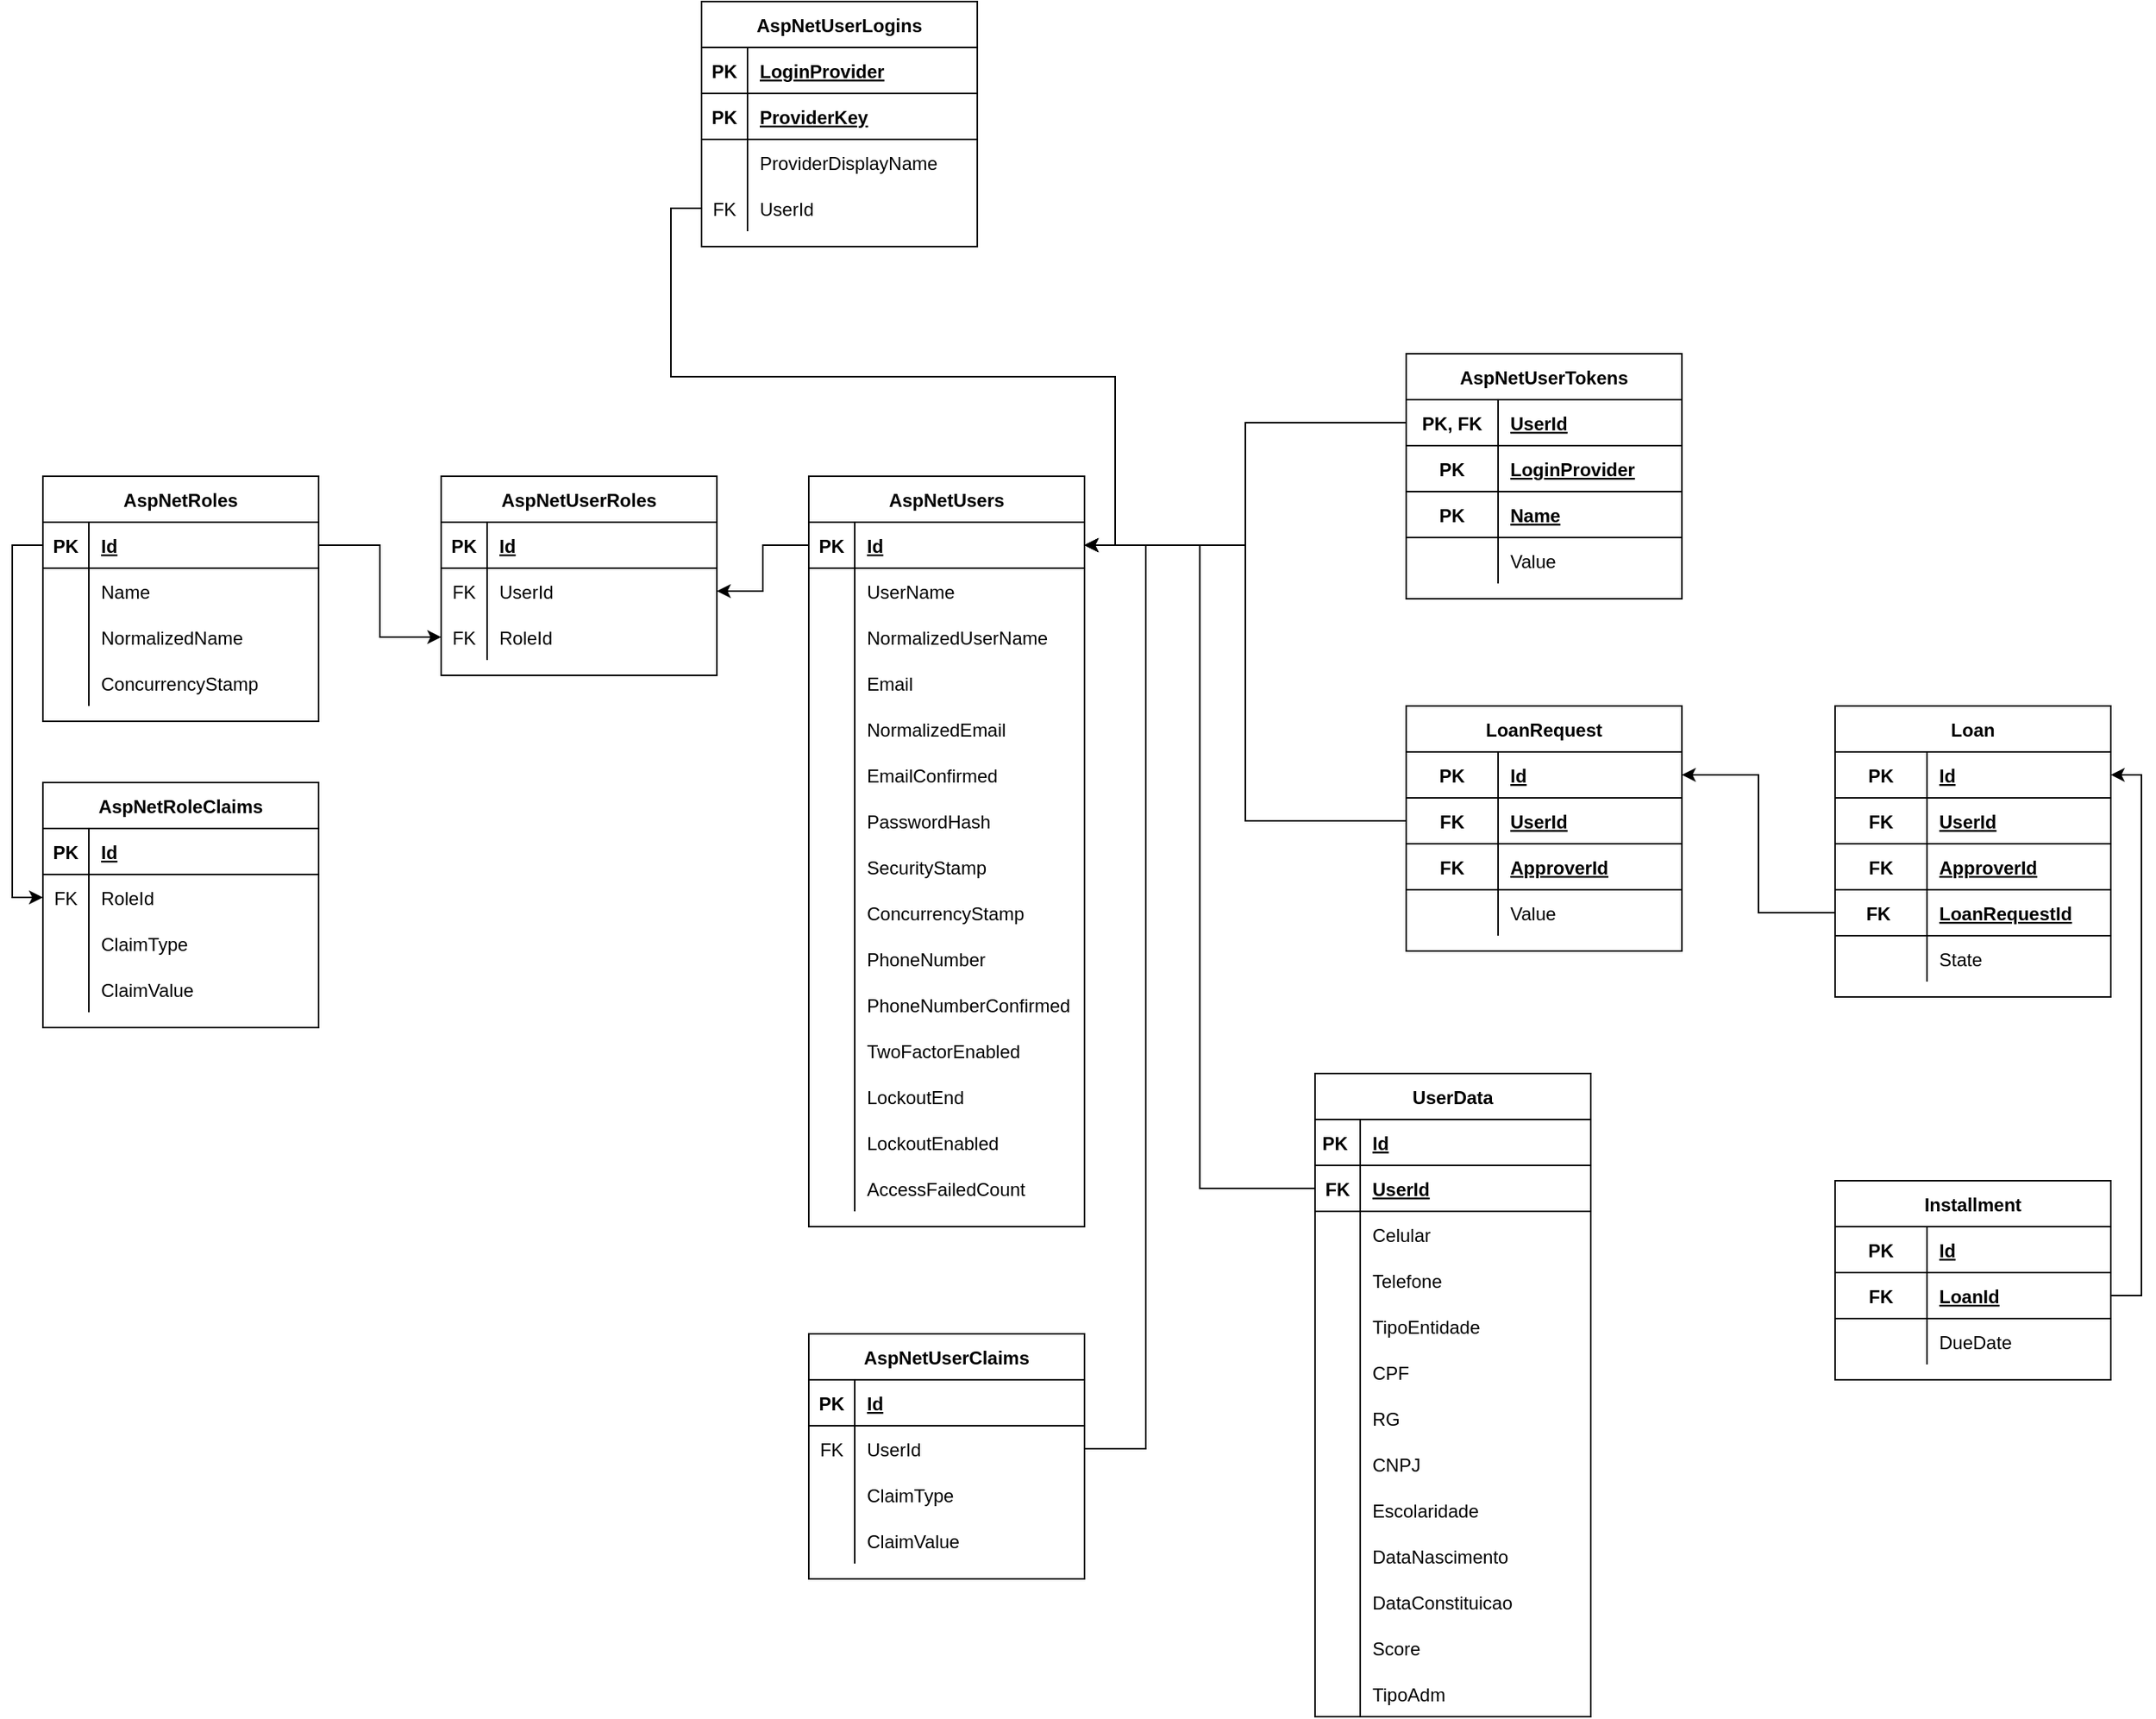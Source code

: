 <mxfile version="20.3.7" type="device"><diagram id="udOfIiirPOuGgRujr0I-" name="Página-1"><mxGraphModel dx="1448" dy="960" grid="1" gridSize="10" guides="1" tooltips="1" connect="1" arrows="1" fold="1" page="1" pageScale="1" pageWidth="827" pageHeight="1169" math="0" shadow="0"><root><mxCell id="0"/><mxCell id="1" parent="0"/><mxCell id="aJHtU3n-fA2Tj2VyVmul-27" style="edgeStyle=orthogonalEdgeStyle;rounded=0;orthogonalLoop=1;jettySize=auto;html=1;entryX=0;entryY=0.5;entryDx=0;entryDy=0;" parent="1" edge="1"><mxGeometry relative="1" as="geometry"><mxPoint x="369.94" y="255" as="targetPoint"/></mxGeometry></mxCell><mxCell id="aJHtU3n-fA2Tj2VyVmul-41" style="edgeStyle=orthogonalEdgeStyle;rounded=0;orthogonalLoop=1;jettySize=auto;html=1;" parent="1" edge="1"><mxGeometry relative="1" as="geometry"><mxPoint x="220" y="450" as="targetPoint"/></mxGeometry></mxCell><mxCell id="gSl_QzwozmfADdcV1eiQ-1" value="AspNetRoles" style="shape=table;startSize=30;container=1;collapsible=1;childLayout=tableLayout;fixedRows=1;rowLines=0;fontStyle=1;align=center;resizeLast=1;" parent="1" vertex="1"><mxGeometry x="230" y="340" width="180" height="160" as="geometry"/></mxCell><mxCell id="gSl_QzwozmfADdcV1eiQ-2" value="" style="shape=tableRow;horizontal=0;startSize=0;swimlaneHead=0;swimlaneBody=0;fillColor=none;collapsible=0;dropTarget=0;points=[[0,0.5],[1,0.5]];portConstraint=eastwest;top=0;left=0;right=0;bottom=1;" parent="gSl_QzwozmfADdcV1eiQ-1" vertex="1"><mxGeometry y="30" width="180" height="30" as="geometry"/></mxCell><mxCell id="gSl_QzwozmfADdcV1eiQ-3" value="PK" style="shape=partialRectangle;connectable=0;fillColor=none;top=0;left=0;bottom=0;right=0;fontStyle=1;overflow=hidden;" parent="gSl_QzwozmfADdcV1eiQ-2" vertex="1"><mxGeometry width="30" height="30" as="geometry"><mxRectangle width="30" height="30" as="alternateBounds"/></mxGeometry></mxCell><mxCell id="gSl_QzwozmfADdcV1eiQ-4" value="Id" style="shape=partialRectangle;connectable=0;fillColor=none;top=0;left=0;bottom=0;right=0;align=left;spacingLeft=6;fontStyle=5;overflow=hidden;" parent="gSl_QzwozmfADdcV1eiQ-2" vertex="1"><mxGeometry x="30" width="150" height="30" as="geometry"><mxRectangle width="150" height="30" as="alternateBounds"/></mxGeometry></mxCell><mxCell id="gSl_QzwozmfADdcV1eiQ-5" value="" style="shape=tableRow;horizontal=0;startSize=0;swimlaneHead=0;swimlaneBody=0;fillColor=none;collapsible=0;dropTarget=0;points=[[0,0.5],[1,0.5]];portConstraint=eastwest;top=0;left=0;right=0;bottom=0;" parent="gSl_QzwozmfADdcV1eiQ-1" vertex="1"><mxGeometry y="60" width="180" height="30" as="geometry"/></mxCell><mxCell id="gSl_QzwozmfADdcV1eiQ-6" value="" style="shape=partialRectangle;connectable=0;fillColor=none;top=0;left=0;bottom=0;right=0;editable=1;overflow=hidden;" parent="gSl_QzwozmfADdcV1eiQ-5" vertex="1"><mxGeometry width="30" height="30" as="geometry"><mxRectangle width="30" height="30" as="alternateBounds"/></mxGeometry></mxCell><mxCell id="gSl_QzwozmfADdcV1eiQ-7" value="Name" style="shape=partialRectangle;connectable=0;fillColor=none;top=0;left=0;bottom=0;right=0;align=left;spacingLeft=6;overflow=hidden;" parent="gSl_QzwozmfADdcV1eiQ-5" vertex="1"><mxGeometry x="30" width="150" height="30" as="geometry"><mxRectangle width="150" height="30" as="alternateBounds"/></mxGeometry></mxCell><mxCell id="gSl_QzwozmfADdcV1eiQ-8" value="" style="shape=tableRow;horizontal=0;startSize=0;swimlaneHead=0;swimlaneBody=0;fillColor=none;collapsible=0;dropTarget=0;points=[[0,0.5],[1,0.5]];portConstraint=eastwest;top=0;left=0;right=0;bottom=0;" parent="gSl_QzwozmfADdcV1eiQ-1" vertex="1"><mxGeometry y="90" width="180" height="30" as="geometry"/></mxCell><mxCell id="gSl_QzwozmfADdcV1eiQ-9" value="" style="shape=partialRectangle;connectable=0;fillColor=none;top=0;left=0;bottom=0;right=0;editable=1;overflow=hidden;" parent="gSl_QzwozmfADdcV1eiQ-8" vertex="1"><mxGeometry width="30" height="30" as="geometry"><mxRectangle width="30" height="30" as="alternateBounds"/></mxGeometry></mxCell><mxCell id="gSl_QzwozmfADdcV1eiQ-10" value="NormalizedName" style="shape=partialRectangle;connectable=0;fillColor=none;top=0;left=0;bottom=0;right=0;align=left;spacingLeft=6;overflow=hidden;" parent="gSl_QzwozmfADdcV1eiQ-8" vertex="1"><mxGeometry x="30" width="150" height="30" as="geometry"><mxRectangle width="150" height="30" as="alternateBounds"/></mxGeometry></mxCell><mxCell id="gSl_QzwozmfADdcV1eiQ-11" value="" style="shape=tableRow;horizontal=0;startSize=0;swimlaneHead=0;swimlaneBody=0;fillColor=none;collapsible=0;dropTarget=0;points=[[0,0.5],[1,0.5]];portConstraint=eastwest;top=0;left=0;right=0;bottom=0;" parent="gSl_QzwozmfADdcV1eiQ-1" vertex="1"><mxGeometry y="120" width="180" height="30" as="geometry"/></mxCell><mxCell id="gSl_QzwozmfADdcV1eiQ-12" value="" style="shape=partialRectangle;connectable=0;fillColor=none;top=0;left=0;bottom=0;right=0;editable=1;overflow=hidden;" parent="gSl_QzwozmfADdcV1eiQ-11" vertex="1"><mxGeometry width="30" height="30" as="geometry"><mxRectangle width="30" height="30" as="alternateBounds"/></mxGeometry></mxCell><mxCell id="gSl_QzwozmfADdcV1eiQ-13" value="ConcurrencyStamp" style="shape=partialRectangle;connectable=0;fillColor=none;top=0;left=0;bottom=0;right=0;align=left;spacingLeft=6;overflow=hidden;" parent="gSl_QzwozmfADdcV1eiQ-11" vertex="1"><mxGeometry x="30" width="150" height="30" as="geometry"><mxRectangle width="150" height="30" as="alternateBounds"/></mxGeometry></mxCell><mxCell id="gSl_QzwozmfADdcV1eiQ-14" value="AspNetRoleClaims" style="shape=table;startSize=30;container=1;collapsible=1;childLayout=tableLayout;fixedRows=1;rowLines=0;fontStyle=1;align=center;resizeLast=1;" parent="1" vertex="1"><mxGeometry x="230" y="540" width="180" height="160" as="geometry"/></mxCell><mxCell id="gSl_QzwozmfADdcV1eiQ-15" value="" style="shape=tableRow;horizontal=0;startSize=0;swimlaneHead=0;swimlaneBody=0;fillColor=none;collapsible=0;dropTarget=0;points=[[0,0.5],[1,0.5]];portConstraint=eastwest;top=0;left=0;right=0;bottom=1;" parent="gSl_QzwozmfADdcV1eiQ-14" vertex="1"><mxGeometry y="30" width="180" height="30" as="geometry"/></mxCell><mxCell id="gSl_QzwozmfADdcV1eiQ-16" value="PK" style="shape=partialRectangle;connectable=0;fillColor=none;top=0;left=0;bottom=0;right=0;fontStyle=1;overflow=hidden;" parent="gSl_QzwozmfADdcV1eiQ-15" vertex="1"><mxGeometry width="30" height="30" as="geometry"><mxRectangle width="30" height="30" as="alternateBounds"/></mxGeometry></mxCell><mxCell id="gSl_QzwozmfADdcV1eiQ-17" value="Id" style="shape=partialRectangle;connectable=0;fillColor=none;top=0;left=0;bottom=0;right=0;align=left;spacingLeft=6;fontStyle=5;overflow=hidden;" parent="gSl_QzwozmfADdcV1eiQ-15" vertex="1"><mxGeometry x="30" width="150" height="30" as="geometry"><mxRectangle width="150" height="30" as="alternateBounds"/></mxGeometry></mxCell><mxCell id="gSl_QzwozmfADdcV1eiQ-18" value="" style="shape=tableRow;horizontal=0;startSize=0;swimlaneHead=0;swimlaneBody=0;fillColor=none;collapsible=0;dropTarget=0;points=[[0,0.5],[1,0.5]];portConstraint=eastwest;top=0;left=0;right=0;bottom=0;" parent="gSl_QzwozmfADdcV1eiQ-14" vertex="1"><mxGeometry y="60" width="180" height="30" as="geometry"/></mxCell><mxCell id="gSl_QzwozmfADdcV1eiQ-19" value="FK" style="shape=partialRectangle;connectable=0;fillColor=none;top=0;left=0;bottom=0;right=0;editable=1;overflow=hidden;" parent="gSl_QzwozmfADdcV1eiQ-18" vertex="1"><mxGeometry width="30" height="30" as="geometry"><mxRectangle width="30" height="30" as="alternateBounds"/></mxGeometry></mxCell><mxCell id="gSl_QzwozmfADdcV1eiQ-20" value="RoleId" style="shape=partialRectangle;connectable=0;fillColor=none;top=0;left=0;bottom=0;right=0;align=left;spacingLeft=6;overflow=hidden;" parent="gSl_QzwozmfADdcV1eiQ-18" vertex="1"><mxGeometry x="30" width="150" height="30" as="geometry"><mxRectangle width="150" height="30" as="alternateBounds"/></mxGeometry></mxCell><mxCell id="gSl_QzwozmfADdcV1eiQ-21" value="" style="shape=tableRow;horizontal=0;startSize=0;swimlaneHead=0;swimlaneBody=0;fillColor=none;collapsible=0;dropTarget=0;points=[[0,0.5],[1,0.5]];portConstraint=eastwest;top=0;left=0;right=0;bottom=0;" parent="gSl_QzwozmfADdcV1eiQ-14" vertex="1"><mxGeometry y="90" width="180" height="30" as="geometry"/></mxCell><mxCell id="gSl_QzwozmfADdcV1eiQ-22" value="" style="shape=partialRectangle;connectable=0;fillColor=none;top=0;left=0;bottom=0;right=0;editable=1;overflow=hidden;" parent="gSl_QzwozmfADdcV1eiQ-21" vertex="1"><mxGeometry width="30" height="30" as="geometry"><mxRectangle width="30" height="30" as="alternateBounds"/></mxGeometry></mxCell><mxCell id="gSl_QzwozmfADdcV1eiQ-23" value="ClaimType" style="shape=partialRectangle;connectable=0;fillColor=none;top=0;left=0;bottom=0;right=0;align=left;spacingLeft=6;overflow=hidden;" parent="gSl_QzwozmfADdcV1eiQ-21" vertex="1"><mxGeometry x="30" width="150" height="30" as="geometry"><mxRectangle width="150" height="30" as="alternateBounds"/></mxGeometry></mxCell><mxCell id="gSl_QzwozmfADdcV1eiQ-24" value="" style="shape=tableRow;horizontal=0;startSize=0;swimlaneHead=0;swimlaneBody=0;fillColor=none;collapsible=0;dropTarget=0;points=[[0,0.5],[1,0.5]];portConstraint=eastwest;top=0;left=0;right=0;bottom=0;" parent="gSl_QzwozmfADdcV1eiQ-14" vertex="1"><mxGeometry y="120" width="180" height="30" as="geometry"/></mxCell><mxCell id="gSl_QzwozmfADdcV1eiQ-25" value="" style="shape=partialRectangle;connectable=0;fillColor=none;top=0;left=0;bottom=0;right=0;editable=1;overflow=hidden;" parent="gSl_QzwozmfADdcV1eiQ-24" vertex="1"><mxGeometry width="30" height="30" as="geometry"><mxRectangle width="30" height="30" as="alternateBounds"/></mxGeometry></mxCell><mxCell id="gSl_QzwozmfADdcV1eiQ-26" value="ClaimValue" style="shape=partialRectangle;connectable=0;fillColor=none;top=0;left=0;bottom=0;right=0;align=left;spacingLeft=6;overflow=hidden;" parent="gSl_QzwozmfADdcV1eiQ-24" vertex="1"><mxGeometry x="30" width="150" height="30" as="geometry"><mxRectangle width="150" height="30" as="alternateBounds"/></mxGeometry></mxCell><mxCell id="gSl_QzwozmfADdcV1eiQ-28" value="AspNetUserRoles" style="shape=table;startSize=30;container=1;collapsible=1;childLayout=tableLayout;fixedRows=1;rowLines=0;fontStyle=1;align=center;resizeLast=1;" parent="1" vertex="1"><mxGeometry x="490" y="340" width="180" height="130" as="geometry"/></mxCell><mxCell id="gSl_QzwozmfADdcV1eiQ-29" value="" style="shape=tableRow;horizontal=0;startSize=0;swimlaneHead=0;swimlaneBody=0;fillColor=none;collapsible=0;dropTarget=0;points=[[0,0.5],[1,0.5]];portConstraint=eastwest;top=0;left=0;right=0;bottom=1;" parent="gSl_QzwozmfADdcV1eiQ-28" vertex="1"><mxGeometry y="30" width="180" height="30" as="geometry"/></mxCell><mxCell id="gSl_QzwozmfADdcV1eiQ-30" value="PK" style="shape=partialRectangle;connectable=0;fillColor=none;top=0;left=0;bottom=0;right=0;fontStyle=1;overflow=hidden;" parent="gSl_QzwozmfADdcV1eiQ-29" vertex="1"><mxGeometry width="30" height="30" as="geometry"><mxRectangle width="30" height="30" as="alternateBounds"/></mxGeometry></mxCell><mxCell id="gSl_QzwozmfADdcV1eiQ-31" value="Id" style="shape=partialRectangle;connectable=0;fillColor=none;top=0;left=0;bottom=0;right=0;align=left;spacingLeft=6;fontStyle=5;overflow=hidden;" parent="gSl_QzwozmfADdcV1eiQ-29" vertex="1"><mxGeometry x="30" width="150" height="30" as="geometry"><mxRectangle width="150" height="30" as="alternateBounds"/></mxGeometry></mxCell><mxCell id="gSl_QzwozmfADdcV1eiQ-32" value="" style="shape=tableRow;horizontal=0;startSize=0;swimlaneHead=0;swimlaneBody=0;fillColor=none;collapsible=0;dropTarget=0;points=[[0,0.5],[1,0.5]];portConstraint=eastwest;top=0;left=0;right=0;bottom=0;" parent="gSl_QzwozmfADdcV1eiQ-28" vertex="1"><mxGeometry y="60" width="180" height="30" as="geometry"/></mxCell><mxCell id="gSl_QzwozmfADdcV1eiQ-33" value="FK" style="shape=partialRectangle;connectable=0;fillColor=none;top=0;left=0;bottom=0;right=0;editable=1;overflow=hidden;" parent="gSl_QzwozmfADdcV1eiQ-32" vertex="1"><mxGeometry width="30" height="30" as="geometry"><mxRectangle width="30" height="30" as="alternateBounds"/></mxGeometry></mxCell><mxCell id="gSl_QzwozmfADdcV1eiQ-34" value="UserId" style="shape=partialRectangle;connectable=0;fillColor=none;top=0;left=0;bottom=0;right=0;align=left;spacingLeft=6;overflow=hidden;" parent="gSl_QzwozmfADdcV1eiQ-32" vertex="1"><mxGeometry x="30" width="150" height="30" as="geometry"><mxRectangle width="150" height="30" as="alternateBounds"/></mxGeometry></mxCell><mxCell id="gSl_QzwozmfADdcV1eiQ-38" value="" style="shape=tableRow;horizontal=0;startSize=0;swimlaneHead=0;swimlaneBody=0;fillColor=none;collapsible=0;dropTarget=0;points=[[0,0.5],[1,0.5]];portConstraint=eastwest;top=0;left=0;right=0;bottom=0;" parent="gSl_QzwozmfADdcV1eiQ-28" vertex="1"><mxGeometry y="90" width="180" height="30" as="geometry"/></mxCell><mxCell id="gSl_QzwozmfADdcV1eiQ-39" value="FK" style="shape=partialRectangle;connectable=0;fillColor=none;top=0;left=0;bottom=0;right=0;editable=1;overflow=hidden;" parent="gSl_QzwozmfADdcV1eiQ-38" vertex="1"><mxGeometry width="30" height="30" as="geometry"><mxRectangle width="30" height="30" as="alternateBounds"/></mxGeometry></mxCell><mxCell id="gSl_QzwozmfADdcV1eiQ-40" value="RoleId" style="shape=partialRectangle;connectable=0;fillColor=none;top=0;left=0;bottom=0;right=0;align=left;spacingLeft=6;overflow=hidden;" parent="gSl_QzwozmfADdcV1eiQ-38" vertex="1"><mxGeometry x="30" width="150" height="30" as="geometry"><mxRectangle width="150" height="30" as="alternateBounds"/></mxGeometry></mxCell><mxCell id="gSl_QzwozmfADdcV1eiQ-42" value="AspNetUsers" style="shape=table;startSize=30;container=1;collapsible=1;childLayout=tableLayout;fixedRows=1;rowLines=0;fontStyle=1;align=center;resizeLast=1;" parent="1" vertex="1"><mxGeometry x="730" y="340" width="180" height="490" as="geometry"/></mxCell><mxCell id="gSl_QzwozmfADdcV1eiQ-43" value="" style="shape=tableRow;horizontal=0;startSize=0;swimlaneHead=0;swimlaneBody=0;fillColor=none;collapsible=0;dropTarget=0;points=[[0,0.5],[1,0.5]];portConstraint=eastwest;top=0;left=0;right=0;bottom=1;" parent="gSl_QzwozmfADdcV1eiQ-42" vertex="1"><mxGeometry y="30" width="180" height="30" as="geometry"/></mxCell><mxCell id="gSl_QzwozmfADdcV1eiQ-44" value="PK" style="shape=partialRectangle;connectable=0;fillColor=none;top=0;left=0;bottom=0;right=0;fontStyle=1;overflow=hidden;" parent="gSl_QzwozmfADdcV1eiQ-43" vertex="1"><mxGeometry width="30" height="30" as="geometry"><mxRectangle width="30" height="30" as="alternateBounds"/></mxGeometry></mxCell><mxCell id="gSl_QzwozmfADdcV1eiQ-45" value="Id" style="shape=partialRectangle;connectable=0;fillColor=none;top=0;left=0;bottom=0;right=0;align=left;spacingLeft=6;fontStyle=5;overflow=hidden;" parent="gSl_QzwozmfADdcV1eiQ-43" vertex="1"><mxGeometry x="30" width="150" height="30" as="geometry"><mxRectangle width="150" height="30" as="alternateBounds"/></mxGeometry></mxCell><mxCell id="gSl_QzwozmfADdcV1eiQ-46" value="" style="shape=tableRow;horizontal=0;startSize=0;swimlaneHead=0;swimlaneBody=0;fillColor=none;collapsible=0;dropTarget=0;points=[[0,0.5],[1,0.5]];portConstraint=eastwest;top=0;left=0;right=0;bottom=0;" parent="gSl_QzwozmfADdcV1eiQ-42" vertex="1"><mxGeometry y="60" width="180" height="30" as="geometry"/></mxCell><mxCell id="gSl_QzwozmfADdcV1eiQ-47" value="" style="shape=partialRectangle;connectable=0;fillColor=none;top=0;left=0;bottom=0;right=0;editable=1;overflow=hidden;" parent="gSl_QzwozmfADdcV1eiQ-46" vertex="1"><mxGeometry width="30" height="30" as="geometry"><mxRectangle width="30" height="30" as="alternateBounds"/></mxGeometry></mxCell><mxCell id="gSl_QzwozmfADdcV1eiQ-48" value="UserName" style="shape=partialRectangle;connectable=0;fillColor=none;top=0;left=0;bottom=0;right=0;align=left;spacingLeft=6;overflow=hidden;" parent="gSl_QzwozmfADdcV1eiQ-46" vertex="1"><mxGeometry x="30" width="150" height="30" as="geometry"><mxRectangle width="150" height="30" as="alternateBounds"/></mxGeometry></mxCell><mxCell id="gSl_QzwozmfADdcV1eiQ-49" value="" style="shape=tableRow;horizontal=0;startSize=0;swimlaneHead=0;swimlaneBody=0;fillColor=none;collapsible=0;dropTarget=0;points=[[0,0.5],[1,0.5]];portConstraint=eastwest;top=0;left=0;right=0;bottom=0;" parent="gSl_QzwozmfADdcV1eiQ-42" vertex="1"><mxGeometry y="90" width="180" height="30" as="geometry"/></mxCell><mxCell id="gSl_QzwozmfADdcV1eiQ-50" value="" style="shape=partialRectangle;connectable=0;fillColor=none;top=0;left=0;bottom=0;right=0;editable=1;overflow=hidden;" parent="gSl_QzwozmfADdcV1eiQ-49" vertex="1"><mxGeometry width="30" height="30" as="geometry"><mxRectangle width="30" height="30" as="alternateBounds"/></mxGeometry></mxCell><mxCell id="gSl_QzwozmfADdcV1eiQ-51" value="NormalizedUserName" style="shape=partialRectangle;connectable=0;fillColor=none;top=0;left=0;bottom=0;right=0;align=left;spacingLeft=6;overflow=hidden;" parent="gSl_QzwozmfADdcV1eiQ-49" vertex="1"><mxGeometry x="30" width="150" height="30" as="geometry"><mxRectangle width="150" height="30" as="alternateBounds"/></mxGeometry></mxCell><mxCell id="gSl_QzwozmfADdcV1eiQ-55" style="shape=tableRow;horizontal=0;startSize=0;swimlaneHead=0;swimlaneBody=0;fillColor=none;collapsible=0;dropTarget=0;points=[[0,0.5],[1,0.5]];portConstraint=eastwest;top=0;left=0;right=0;bottom=0;" parent="gSl_QzwozmfADdcV1eiQ-42" vertex="1"><mxGeometry y="120" width="180" height="30" as="geometry"/></mxCell><mxCell id="gSl_QzwozmfADdcV1eiQ-56" style="shape=partialRectangle;connectable=0;fillColor=none;top=0;left=0;bottom=0;right=0;editable=1;overflow=hidden;" parent="gSl_QzwozmfADdcV1eiQ-55" vertex="1"><mxGeometry width="30" height="30" as="geometry"><mxRectangle width="30" height="30" as="alternateBounds"/></mxGeometry></mxCell><mxCell id="gSl_QzwozmfADdcV1eiQ-57" value="Email" style="shape=partialRectangle;connectable=0;fillColor=none;top=0;left=0;bottom=0;right=0;align=left;spacingLeft=6;overflow=hidden;" parent="gSl_QzwozmfADdcV1eiQ-55" vertex="1"><mxGeometry x="30" width="150" height="30" as="geometry"><mxRectangle width="150" height="30" as="alternateBounds"/></mxGeometry></mxCell><mxCell id="gSl_QzwozmfADdcV1eiQ-58" style="shape=tableRow;horizontal=0;startSize=0;swimlaneHead=0;swimlaneBody=0;fillColor=none;collapsible=0;dropTarget=0;points=[[0,0.5],[1,0.5]];portConstraint=eastwest;top=0;left=0;right=0;bottom=0;" parent="gSl_QzwozmfADdcV1eiQ-42" vertex="1"><mxGeometry y="150" width="180" height="30" as="geometry"/></mxCell><mxCell id="gSl_QzwozmfADdcV1eiQ-59" style="shape=partialRectangle;connectable=0;fillColor=none;top=0;left=0;bottom=0;right=0;editable=1;overflow=hidden;" parent="gSl_QzwozmfADdcV1eiQ-58" vertex="1"><mxGeometry width="30" height="30" as="geometry"><mxRectangle width="30" height="30" as="alternateBounds"/></mxGeometry></mxCell><mxCell id="gSl_QzwozmfADdcV1eiQ-60" value="NormalizedEmail" style="shape=partialRectangle;connectable=0;fillColor=none;top=0;left=0;bottom=0;right=0;align=left;spacingLeft=6;overflow=hidden;" parent="gSl_QzwozmfADdcV1eiQ-58" vertex="1"><mxGeometry x="30" width="150" height="30" as="geometry"><mxRectangle width="150" height="30" as="alternateBounds"/></mxGeometry></mxCell><mxCell id="gSl_QzwozmfADdcV1eiQ-61" style="shape=tableRow;horizontal=0;startSize=0;swimlaneHead=0;swimlaneBody=0;fillColor=none;collapsible=0;dropTarget=0;points=[[0,0.5],[1,0.5]];portConstraint=eastwest;top=0;left=0;right=0;bottom=0;" parent="gSl_QzwozmfADdcV1eiQ-42" vertex="1"><mxGeometry y="180" width="180" height="30" as="geometry"/></mxCell><mxCell id="gSl_QzwozmfADdcV1eiQ-62" style="shape=partialRectangle;connectable=0;fillColor=none;top=0;left=0;bottom=0;right=0;editable=1;overflow=hidden;" parent="gSl_QzwozmfADdcV1eiQ-61" vertex="1"><mxGeometry width="30" height="30" as="geometry"><mxRectangle width="30" height="30" as="alternateBounds"/></mxGeometry></mxCell><mxCell id="gSl_QzwozmfADdcV1eiQ-63" value="EmailConfirmed" style="shape=partialRectangle;connectable=0;fillColor=none;top=0;left=0;bottom=0;right=0;align=left;spacingLeft=6;overflow=hidden;" parent="gSl_QzwozmfADdcV1eiQ-61" vertex="1"><mxGeometry x="30" width="150" height="30" as="geometry"><mxRectangle width="150" height="30" as="alternateBounds"/></mxGeometry></mxCell><mxCell id="gSl_QzwozmfADdcV1eiQ-64" style="shape=tableRow;horizontal=0;startSize=0;swimlaneHead=0;swimlaneBody=0;fillColor=none;collapsible=0;dropTarget=0;points=[[0,0.5],[1,0.5]];portConstraint=eastwest;top=0;left=0;right=0;bottom=0;" parent="gSl_QzwozmfADdcV1eiQ-42" vertex="1"><mxGeometry y="210" width="180" height="30" as="geometry"/></mxCell><mxCell id="gSl_QzwozmfADdcV1eiQ-65" style="shape=partialRectangle;connectable=0;fillColor=none;top=0;left=0;bottom=0;right=0;editable=1;overflow=hidden;" parent="gSl_QzwozmfADdcV1eiQ-64" vertex="1"><mxGeometry width="30" height="30" as="geometry"><mxRectangle width="30" height="30" as="alternateBounds"/></mxGeometry></mxCell><mxCell id="gSl_QzwozmfADdcV1eiQ-66" value="PasswordHash" style="shape=partialRectangle;connectable=0;fillColor=none;top=0;left=0;bottom=0;right=0;align=left;spacingLeft=6;overflow=hidden;" parent="gSl_QzwozmfADdcV1eiQ-64" vertex="1"><mxGeometry x="30" width="150" height="30" as="geometry"><mxRectangle width="150" height="30" as="alternateBounds"/></mxGeometry></mxCell><mxCell id="gSl_QzwozmfADdcV1eiQ-67" style="shape=tableRow;horizontal=0;startSize=0;swimlaneHead=0;swimlaneBody=0;fillColor=none;collapsible=0;dropTarget=0;points=[[0,0.5],[1,0.5]];portConstraint=eastwest;top=0;left=0;right=0;bottom=0;" parent="gSl_QzwozmfADdcV1eiQ-42" vertex="1"><mxGeometry y="240" width="180" height="30" as="geometry"/></mxCell><mxCell id="gSl_QzwozmfADdcV1eiQ-68" style="shape=partialRectangle;connectable=0;fillColor=none;top=0;left=0;bottom=0;right=0;editable=1;overflow=hidden;" parent="gSl_QzwozmfADdcV1eiQ-67" vertex="1"><mxGeometry width="30" height="30" as="geometry"><mxRectangle width="30" height="30" as="alternateBounds"/></mxGeometry></mxCell><mxCell id="gSl_QzwozmfADdcV1eiQ-69" value="SecurityStamp" style="shape=partialRectangle;connectable=0;fillColor=none;top=0;left=0;bottom=0;right=0;align=left;spacingLeft=6;overflow=hidden;" parent="gSl_QzwozmfADdcV1eiQ-67" vertex="1"><mxGeometry x="30" width="150" height="30" as="geometry"><mxRectangle width="150" height="30" as="alternateBounds"/></mxGeometry></mxCell><mxCell id="gSl_QzwozmfADdcV1eiQ-70" style="shape=tableRow;horizontal=0;startSize=0;swimlaneHead=0;swimlaneBody=0;fillColor=none;collapsible=0;dropTarget=0;points=[[0,0.5],[1,0.5]];portConstraint=eastwest;top=0;left=0;right=0;bottom=0;" parent="gSl_QzwozmfADdcV1eiQ-42" vertex="1"><mxGeometry y="270" width="180" height="30" as="geometry"/></mxCell><mxCell id="gSl_QzwozmfADdcV1eiQ-71" style="shape=partialRectangle;connectable=0;fillColor=none;top=0;left=0;bottom=0;right=0;editable=1;overflow=hidden;" parent="gSl_QzwozmfADdcV1eiQ-70" vertex="1"><mxGeometry width="30" height="30" as="geometry"><mxRectangle width="30" height="30" as="alternateBounds"/></mxGeometry></mxCell><mxCell id="gSl_QzwozmfADdcV1eiQ-72" value="ConcurrencyStamp" style="shape=partialRectangle;connectable=0;fillColor=none;top=0;left=0;bottom=0;right=0;align=left;spacingLeft=6;overflow=hidden;" parent="gSl_QzwozmfADdcV1eiQ-70" vertex="1"><mxGeometry x="30" width="150" height="30" as="geometry"><mxRectangle width="150" height="30" as="alternateBounds"/></mxGeometry></mxCell><mxCell id="gSl_QzwozmfADdcV1eiQ-73" style="shape=tableRow;horizontal=0;startSize=0;swimlaneHead=0;swimlaneBody=0;fillColor=none;collapsible=0;dropTarget=0;points=[[0,0.5],[1,0.5]];portConstraint=eastwest;top=0;left=0;right=0;bottom=0;" parent="gSl_QzwozmfADdcV1eiQ-42" vertex="1"><mxGeometry y="300" width="180" height="30" as="geometry"/></mxCell><mxCell id="gSl_QzwozmfADdcV1eiQ-74" style="shape=partialRectangle;connectable=0;fillColor=none;top=0;left=0;bottom=0;right=0;editable=1;overflow=hidden;" parent="gSl_QzwozmfADdcV1eiQ-73" vertex="1"><mxGeometry width="30" height="30" as="geometry"><mxRectangle width="30" height="30" as="alternateBounds"/></mxGeometry></mxCell><mxCell id="gSl_QzwozmfADdcV1eiQ-75" value="PhoneNumber" style="shape=partialRectangle;connectable=0;fillColor=none;top=0;left=0;bottom=0;right=0;align=left;spacingLeft=6;overflow=hidden;" parent="gSl_QzwozmfADdcV1eiQ-73" vertex="1"><mxGeometry x="30" width="150" height="30" as="geometry"><mxRectangle width="150" height="30" as="alternateBounds"/></mxGeometry></mxCell><mxCell id="gSl_QzwozmfADdcV1eiQ-76" style="shape=tableRow;horizontal=0;startSize=0;swimlaneHead=0;swimlaneBody=0;fillColor=none;collapsible=0;dropTarget=0;points=[[0,0.5],[1,0.5]];portConstraint=eastwest;top=0;left=0;right=0;bottom=0;" parent="gSl_QzwozmfADdcV1eiQ-42" vertex="1"><mxGeometry y="330" width="180" height="30" as="geometry"/></mxCell><mxCell id="gSl_QzwozmfADdcV1eiQ-77" style="shape=partialRectangle;connectable=0;fillColor=none;top=0;left=0;bottom=0;right=0;editable=1;overflow=hidden;" parent="gSl_QzwozmfADdcV1eiQ-76" vertex="1"><mxGeometry width="30" height="30" as="geometry"><mxRectangle width="30" height="30" as="alternateBounds"/></mxGeometry></mxCell><mxCell id="gSl_QzwozmfADdcV1eiQ-78" value="PhoneNumberConfirmed" style="shape=partialRectangle;connectable=0;fillColor=none;top=0;left=0;bottom=0;right=0;align=left;spacingLeft=6;overflow=hidden;" parent="gSl_QzwozmfADdcV1eiQ-76" vertex="1"><mxGeometry x="30" width="150" height="30" as="geometry"><mxRectangle width="150" height="30" as="alternateBounds"/></mxGeometry></mxCell><mxCell id="gSl_QzwozmfADdcV1eiQ-79" style="shape=tableRow;horizontal=0;startSize=0;swimlaneHead=0;swimlaneBody=0;fillColor=none;collapsible=0;dropTarget=0;points=[[0,0.5],[1,0.5]];portConstraint=eastwest;top=0;left=0;right=0;bottom=0;" parent="gSl_QzwozmfADdcV1eiQ-42" vertex="1"><mxGeometry y="360" width="180" height="30" as="geometry"/></mxCell><mxCell id="gSl_QzwozmfADdcV1eiQ-80" style="shape=partialRectangle;connectable=0;fillColor=none;top=0;left=0;bottom=0;right=0;editable=1;overflow=hidden;" parent="gSl_QzwozmfADdcV1eiQ-79" vertex="1"><mxGeometry width="30" height="30" as="geometry"><mxRectangle width="30" height="30" as="alternateBounds"/></mxGeometry></mxCell><mxCell id="gSl_QzwozmfADdcV1eiQ-81" value="TwoFactorEnabled" style="shape=partialRectangle;connectable=0;fillColor=none;top=0;left=0;bottom=0;right=0;align=left;spacingLeft=6;overflow=hidden;" parent="gSl_QzwozmfADdcV1eiQ-79" vertex="1"><mxGeometry x="30" width="150" height="30" as="geometry"><mxRectangle width="150" height="30" as="alternateBounds"/></mxGeometry></mxCell><mxCell id="gSl_QzwozmfADdcV1eiQ-82" style="shape=tableRow;horizontal=0;startSize=0;swimlaneHead=0;swimlaneBody=0;fillColor=none;collapsible=0;dropTarget=0;points=[[0,0.5],[1,0.5]];portConstraint=eastwest;top=0;left=0;right=0;bottom=0;" parent="gSl_QzwozmfADdcV1eiQ-42" vertex="1"><mxGeometry y="390" width="180" height="30" as="geometry"/></mxCell><mxCell id="gSl_QzwozmfADdcV1eiQ-83" style="shape=partialRectangle;connectable=0;fillColor=none;top=0;left=0;bottom=0;right=0;editable=1;overflow=hidden;" parent="gSl_QzwozmfADdcV1eiQ-82" vertex="1"><mxGeometry width="30" height="30" as="geometry"><mxRectangle width="30" height="30" as="alternateBounds"/></mxGeometry></mxCell><mxCell id="gSl_QzwozmfADdcV1eiQ-84" value="LockoutEnd" style="shape=partialRectangle;connectable=0;fillColor=none;top=0;left=0;bottom=0;right=0;align=left;spacingLeft=6;overflow=hidden;" parent="gSl_QzwozmfADdcV1eiQ-82" vertex="1"><mxGeometry x="30" width="150" height="30" as="geometry"><mxRectangle width="150" height="30" as="alternateBounds"/></mxGeometry></mxCell><mxCell id="gSl_QzwozmfADdcV1eiQ-85" style="shape=tableRow;horizontal=0;startSize=0;swimlaneHead=0;swimlaneBody=0;fillColor=none;collapsible=0;dropTarget=0;points=[[0,0.5],[1,0.5]];portConstraint=eastwest;top=0;left=0;right=0;bottom=0;" parent="gSl_QzwozmfADdcV1eiQ-42" vertex="1"><mxGeometry y="420" width="180" height="30" as="geometry"/></mxCell><mxCell id="gSl_QzwozmfADdcV1eiQ-86" style="shape=partialRectangle;connectable=0;fillColor=none;top=0;left=0;bottom=0;right=0;editable=1;overflow=hidden;" parent="gSl_QzwozmfADdcV1eiQ-85" vertex="1"><mxGeometry width="30" height="30" as="geometry"><mxRectangle width="30" height="30" as="alternateBounds"/></mxGeometry></mxCell><mxCell id="gSl_QzwozmfADdcV1eiQ-87" value="LockoutEnabled" style="shape=partialRectangle;connectable=0;fillColor=none;top=0;left=0;bottom=0;right=0;align=left;spacingLeft=6;overflow=hidden;" parent="gSl_QzwozmfADdcV1eiQ-85" vertex="1"><mxGeometry x="30" width="150" height="30" as="geometry"><mxRectangle width="150" height="30" as="alternateBounds"/></mxGeometry></mxCell><mxCell id="gSl_QzwozmfADdcV1eiQ-88" style="shape=tableRow;horizontal=0;startSize=0;swimlaneHead=0;swimlaneBody=0;fillColor=none;collapsible=0;dropTarget=0;points=[[0,0.5],[1,0.5]];portConstraint=eastwest;top=0;left=0;right=0;bottom=0;" parent="gSl_QzwozmfADdcV1eiQ-42" vertex="1"><mxGeometry y="450" width="180" height="30" as="geometry"/></mxCell><mxCell id="gSl_QzwozmfADdcV1eiQ-89" style="shape=partialRectangle;connectable=0;fillColor=none;top=0;left=0;bottom=0;right=0;editable=1;overflow=hidden;" parent="gSl_QzwozmfADdcV1eiQ-88" vertex="1"><mxGeometry width="30" height="30" as="geometry"><mxRectangle width="30" height="30" as="alternateBounds"/></mxGeometry></mxCell><mxCell id="gSl_QzwozmfADdcV1eiQ-90" value="AccessFailedCount" style="shape=partialRectangle;connectable=0;fillColor=none;top=0;left=0;bottom=0;right=0;align=left;spacingLeft=6;overflow=hidden;" parent="gSl_QzwozmfADdcV1eiQ-88" vertex="1"><mxGeometry x="30" width="150" height="30" as="geometry"><mxRectangle width="150" height="30" as="alternateBounds"/></mxGeometry></mxCell><mxCell id="gSl_QzwozmfADdcV1eiQ-91" style="edgeStyle=orthogonalEdgeStyle;rounded=0;orthogonalLoop=1;jettySize=auto;html=1;exitX=0;exitY=0.5;exitDx=0;exitDy=0;entryX=1;entryY=0.5;entryDx=0;entryDy=0;" parent="1" source="gSl_QzwozmfADdcV1eiQ-43" target="gSl_QzwozmfADdcV1eiQ-32" edge="1"><mxGeometry relative="1" as="geometry"/></mxCell><mxCell id="gSl_QzwozmfADdcV1eiQ-41" style="edgeStyle=orthogonalEdgeStyle;rounded=0;orthogonalLoop=1;jettySize=auto;html=1;exitX=1;exitY=0.5;exitDx=0;exitDy=0;entryX=0;entryY=0.5;entryDx=0;entryDy=0;" parent="1" source="gSl_QzwozmfADdcV1eiQ-2" target="gSl_QzwozmfADdcV1eiQ-38" edge="1"><mxGeometry relative="1" as="geometry"/></mxCell><mxCell id="gSl_QzwozmfADdcV1eiQ-27" style="edgeStyle=orthogonalEdgeStyle;rounded=0;orthogonalLoop=1;jettySize=auto;html=1;exitX=0;exitY=0.5;exitDx=0;exitDy=0;entryX=0;entryY=0.5;entryDx=0;entryDy=0;" parent="1" source="gSl_QzwozmfADdcV1eiQ-2" target="gSl_QzwozmfADdcV1eiQ-18" edge="1"><mxGeometry relative="1" as="geometry"/></mxCell><mxCell id="gSl_QzwozmfADdcV1eiQ-115" value="AspNetUserClaims" style="shape=table;startSize=30;container=1;collapsible=1;childLayout=tableLayout;fixedRows=1;rowLines=0;fontStyle=1;align=center;resizeLast=1;" parent="1" vertex="1"><mxGeometry x="730" y="900" width="180" height="160" as="geometry"/></mxCell><mxCell id="gSl_QzwozmfADdcV1eiQ-116" value="" style="shape=tableRow;horizontal=0;startSize=0;swimlaneHead=0;swimlaneBody=0;fillColor=none;collapsible=0;dropTarget=0;points=[[0,0.5],[1,0.5]];portConstraint=eastwest;top=0;left=0;right=0;bottom=1;" parent="gSl_QzwozmfADdcV1eiQ-115" vertex="1"><mxGeometry y="30" width="180" height="30" as="geometry"/></mxCell><mxCell id="gSl_QzwozmfADdcV1eiQ-117" value="PK" style="shape=partialRectangle;connectable=0;fillColor=none;top=0;left=0;bottom=0;right=0;fontStyle=1;overflow=hidden;" parent="gSl_QzwozmfADdcV1eiQ-116" vertex="1"><mxGeometry width="30" height="30" as="geometry"><mxRectangle width="30" height="30" as="alternateBounds"/></mxGeometry></mxCell><mxCell id="gSl_QzwozmfADdcV1eiQ-118" value="Id" style="shape=partialRectangle;connectable=0;fillColor=none;top=0;left=0;bottom=0;right=0;align=left;spacingLeft=6;fontStyle=5;overflow=hidden;" parent="gSl_QzwozmfADdcV1eiQ-116" vertex="1"><mxGeometry x="30" width="150" height="30" as="geometry"><mxRectangle width="150" height="30" as="alternateBounds"/></mxGeometry></mxCell><mxCell id="gSl_QzwozmfADdcV1eiQ-119" value="" style="shape=tableRow;horizontal=0;startSize=0;swimlaneHead=0;swimlaneBody=0;fillColor=none;collapsible=0;dropTarget=0;points=[[0,0.5],[1,0.5]];portConstraint=eastwest;top=0;left=0;right=0;bottom=0;" parent="gSl_QzwozmfADdcV1eiQ-115" vertex="1"><mxGeometry y="60" width="180" height="30" as="geometry"/></mxCell><mxCell id="gSl_QzwozmfADdcV1eiQ-120" value="FK" style="shape=partialRectangle;connectable=0;fillColor=none;top=0;left=0;bottom=0;right=0;editable=1;overflow=hidden;" parent="gSl_QzwozmfADdcV1eiQ-119" vertex="1"><mxGeometry width="30" height="30" as="geometry"><mxRectangle width="30" height="30" as="alternateBounds"/></mxGeometry></mxCell><mxCell id="gSl_QzwozmfADdcV1eiQ-121" value="UserId" style="shape=partialRectangle;connectable=0;fillColor=none;top=0;left=0;bottom=0;right=0;align=left;spacingLeft=6;overflow=hidden;" parent="gSl_QzwozmfADdcV1eiQ-119" vertex="1"><mxGeometry x="30" width="150" height="30" as="geometry"><mxRectangle width="150" height="30" as="alternateBounds"/></mxGeometry></mxCell><mxCell id="gSl_QzwozmfADdcV1eiQ-122" value="" style="shape=tableRow;horizontal=0;startSize=0;swimlaneHead=0;swimlaneBody=0;fillColor=none;collapsible=0;dropTarget=0;points=[[0,0.5],[1,0.5]];portConstraint=eastwest;top=0;left=0;right=0;bottom=0;" parent="gSl_QzwozmfADdcV1eiQ-115" vertex="1"><mxGeometry y="90" width="180" height="30" as="geometry"/></mxCell><mxCell id="gSl_QzwozmfADdcV1eiQ-123" value="" style="shape=partialRectangle;connectable=0;fillColor=none;top=0;left=0;bottom=0;right=0;editable=1;overflow=hidden;" parent="gSl_QzwozmfADdcV1eiQ-122" vertex="1"><mxGeometry width="30" height="30" as="geometry"><mxRectangle width="30" height="30" as="alternateBounds"/></mxGeometry></mxCell><mxCell id="gSl_QzwozmfADdcV1eiQ-124" value="ClaimType" style="shape=partialRectangle;connectable=0;fillColor=none;top=0;left=0;bottom=0;right=0;align=left;spacingLeft=6;overflow=hidden;" parent="gSl_QzwozmfADdcV1eiQ-122" vertex="1"><mxGeometry x="30" width="150" height="30" as="geometry"><mxRectangle width="150" height="30" as="alternateBounds"/></mxGeometry></mxCell><mxCell id="gSl_QzwozmfADdcV1eiQ-125" value="" style="shape=tableRow;horizontal=0;startSize=0;swimlaneHead=0;swimlaneBody=0;fillColor=none;collapsible=0;dropTarget=0;points=[[0,0.5],[1,0.5]];portConstraint=eastwest;top=0;left=0;right=0;bottom=0;" parent="gSl_QzwozmfADdcV1eiQ-115" vertex="1"><mxGeometry y="120" width="180" height="30" as="geometry"/></mxCell><mxCell id="gSl_QzwozmfADdcV1eiQ-126" value="" style="shape=partialRectangle;connectable=0;fillColor=none;top=0;left=0;bottom=0;right=0;editable=1;overflow=hidden;" parent="gSl_QzwozmfADdcV1eiQ-125" vertex="1"><mxGeometry width="30" height="30" as="geometry"><mxRectangle width="30" height="30" as="alternateBounds"/></mxGeometry></mxCell><mxCell id="gSl_QzwozmfADdcV1eiQ-127" value="ClaimValue" style="shape=partialRectangle;connectable=0;fillColor=none;top=0;left=0;bottom=0;right=0;align=left;spacingLeft=6;overflow=hidden;" parent="gSl_QzwozmfADdcV1eiQ-125" vertex="1"><mxGeometry x="30" width="150" height="30" as="geometry"><mxRectangle width="150" height="30" as="alternateBounds"/></mxGeometry></mxCell><mxCell id="gSl_QzwozmfADdcV1eiQ-129" style="edgeStyle=orthogonalEdgeStyle;rounded=0;orthogonalLoop=1;jettySize=auto;html=1;exitX=1;exitY=0.5;exitDx=0;exitDy=0;entryX=1;entryY=0.5;entryDx=0;entryDy=0;" parent="1" source="gSl_QzwozmfADdcV1eiQ-119" target="gSl_QzwozmfADdcV1eiQ-43" edge="1"><mxGeometry relative="1" as="geometry"><Array as="points"><mxPoint x="950" y="975"/><mxPoint x="950" y="385"/></Array></mxGeometry></mxCell><mxCell id="gSl_QzwozmfADdcV1eiQ-130" value="AspNetUserLogins" style="shape=table;startSize=30;container=1;collapsible=1;childLayout=tableLayout;fixedRows=1;rowLines=0;fontStyle=1;align=center;resizeLast=1;" parent="1" vertex="1"><mxGeometry x="660" y="30" width="180" height="160" as="geometry"/></mxCell><mxCell id="gSl_QzwozmfADdcV1eiQ-143" style="shape=tableRow;horizontal=0;startSize=0;swimlaneHead=0;swimlaneBody=0;fillColor=none;collapsible=0;dropTarget=0;points=[[0,0.5],[1,0.5]];portConstraint=eastwest;top=0;left=0;right=0;bottom=1;" parent="gSl_QzwozmfADdcV1eiQ-130" vertex="1"><mxGeometry y="30" width="180" height="30" as="geometry"/></mxCell><mxCell id="gSl_QzwozmfADdcV1eiQ-144" value="PK" style="shape=partialRectangle;connectable=0;fillColor=none;top=0;left=0;bottom=0;right=0;fontStyle=1;overflow=hidden;" parent="gSl_QzwozmfADdcV1eiQ-143" vertex="1"><mxGeometry width="30" height="30" as="geometry"><mxRectangle width="30" height="30" as="alternateBounds"/></mxGeometry></mxCell><mxCell id="gSl_QzwozmfADdcV1eiQ-145" value="LoginProvider" style="shape=partialRectangle;connectable=0;fillColor=none;top=0;left=0;bottom=0;right=0;align=left;spacingLeft=6;fontStyle=5;overflow=hidden;" parent="gSl_QzwozmfADdcV1eiQ-143" vertex="1"><mxGeometry x="30" width="150" height="30" as="geometry"><mxRectangle width="150" height="30" as="alternateBounds"/></mxGeometry></mxCell><mxCell id="gSl_QzwozmfADdcV1eiQ-131" value="" style="shape=tableRow;horizontal=0;startSize=0;swimlaneHead=0;swimlaneBody=0;fillColor=none;collapsible=0;dropTarget=0;points=[[0,0.5],[1,0.5]];portConstraint=eastwest;top=0;left=0;right=0;bottom=1;" parent="gSl_QzwozmfADdcV1eiQ-130" vertex="1"><mxGeometry y="60" width="180" height="30" as="geometry"/></mxCell><mxCell id="gSl_QzwozmfADdcV1eiQ-132" value="PK" style="shape=partialRectangle;connectable=0;fillColor=none;top=0;left=0;bottom=0;right=0;fontStyle=1;overflow=hidden;" parent="gSl_QzwozmfADdcV1eiQ-131" vertex="1"><mxGeometry width="30" height="30" as="geometry"><mxRectangle width="30" height="30" as="alternateBounds"/></mxGeometry></mxCell><mxCell id="gSl_QzwozmfADdcV1eiQ-133" value="ProviderKey" style="shape=partialRectangle;connectable=0;fillColor=none;top=0;left=0;bottom=0;right=0;align=left;spacingLeft=6;fontStyle=5;overflow=hidden;" parent="gSl_QzwozmfADdcV1eiQ-131" vertex="1"><mxGeometry x="30" width="150" height="30" as="geometry"><mxRectangle width="150" height="30" as="alternateBounds"/></mxGeometry></mxCell><mxCell id="gSl_QzwozmfADdcV1eiQ-134" value="" style="shape=tableRow;horizontal=0;startSize=0;swimlaneHead=0;swimlaneBody=0;fillColor=none;collapsible=0;dropTarget=0;points=[[0,0.5],[1,0.5]];portConstraint=eastwest;top=0;left=0;right=0;bottom=0;" parent="gSl_QzwozmfADdcV1eiQ-130" vertex="1"><mxGeometry y="90" width="180" height="30" as="geometry"/></mxCell><mxCell id="gSl_QzwozmfADdcV1eiQ-135" value="" style="shape=partialRectangle;connectable=0;fillColor=none;top=0;left=0;bottom=0;right=0;editable=1;overflow=hidden;" parent="gSl_QzwozmfADdcV1eiQ-134" vertex="1"><mxGeometry width="30" height="30" as="geometry"><mxRectangle width="30" height="30" as="alternateBounds"/></mxGeometry></mxCell><mxCell id="gSl_QzwozmfADdcV1eiQ-136" value="ProviderDisplayName" style="shape=partialRectangle;connectable=0;fillColor=none;top=0;left=0;bottom=0;right=0;align=left;spacingLeft=6;overflow=hidden;" parent="gSl_QzwozmfADdcV1eiQ-134" vertex="1"><mxGeometry x="30" width="150" height="30" as="geometry"><mxRectangle width="150" height="30" as="alternateBounds"/></mxGeometry></mxCell><mxCell id="gSl_QzwozmfADdcV1eiQ-137" value="" style="shape=tableRow;horizontal=0;startSize=0;swimlaneHead=0;swimlaneBody=0;fillColor=none;collapsible=0;dropTarget=0;points=[[0,0.5],[1,0.5]];portConstraint=eastwest;top=0;left=0;right=0;bottom=0;" parent="gSl_QzwozmfADdcV1eiQ-130" vertex="1"><mxGeometry y="120" width="180" height="30" as="geometry"/></mxCell><mxCell id="gSl_QzwozmfADdcV1eiQ-138" value="FK" style="shape=partialRectangle;connectable=0;fillColor=none;top=0;left=0;bottom=0;right=0;editable=1;overflow=hidden;" parent="gSl_QzwozmfADdcV1eiQ-137" vertex="1"><mxGeometry width="30" height="30" as="geometry"><mxRectangle width="30" height="30" as="alternateBounds"/></mxGeometry></mxCell><mxCell id="gSl_QzwozmfADdcV1eiQ-139" value="UserId" style="shape=partialRectangle;connectable=0;fillColor=none;top=0;left=0;bottom=0;right=0;align=left;spacingLeft=6;overflow=hidden;" parent="gSl_QzwozmfADdcV1eiQ-137" vertex="1"><mxGeometry x="30" width="150" height="30" as="geometry"><mxRectangle width="150" height="30" as="alternateBounds"/></mxGeometry></mxCell><mxCell id="gSl_QzwozmfADdcV1eiQ-146" style="edgeStyle=orthogonalEdgeStyle;rounded=0;orthogonalLoop=1;jettySize=auto;html=1;exitX=0;exitY=0.5;exitDx=0;exitDy=0;entryX=1;entryY=0.5;entryDx=0;entryDy=0;" parent="1" source="gSl_QzwozmfADdcV1eiQ-137" target="gSl_QzwozmfADdcV1eiQ-43" edge="1"><mxGeometry relative="1" as="geometry"/></mxCell><mxCell id="gSl_QzwozmfADdcV1eiQ-160" value="AspNetUserTokens" style="shape=table;startSize=30;container=1;collapsible=1;childLayout=tableLayout;fixedRows=1;rowLines=0;fontStyle=1;align=center;resizeLast=1;" parent="1" vertex="1"><mxGeometry x="1120" y="260" width="180" height="160" as="geometry"/></mxCell><mxCell id="gSl_QzwozmfADdcV1eiQ-173" style="shape=tableRow;horizontal=0;startSize=0;swimlaneHead=0;swimlaneBody=0;fillColor=none;collapsible=0;dropTarget=0;points=[[0,0.5],[1,0.5]];portConstraint=eastwest;top=0;left=0;right=0;bottom=1;" parent="gSl_QzwozmfADdcV1eiQ-160" vertex="1"><mxGeometry y="30" width="180" height="30" as="geometry"/></mxCell><mxCell id="gSl_QzwozmfADdcV1eiQ-174" value="PK, FK" style="shape=partialRectangle;connectable=0;fillColor=none;top=0;left=0;bottom=0;right=0;fontStyle=1;overflow=hidden;" parent="gSl_QzwozmfADdcV1eiQ-173" vertex="1"><mxGeometry width="60" height="30" as="geometry"><mxRectangle width="60" height="30" as="alternateBounds"/></mxGeometry></mxCell><mxCell id="gSl_QzwozmfADdcV1eiQ-175" value="UserId" style="shape=partialRectangle;connectable=0;fillColor=none;top=0;left=0;bottom=0;right=0;align=left;spacingLeft=6;fontStyle=5;overflow=hidden;" parent="gSl_QzwozmfADdcV1eiQ-173" vertex="1"><mxGeometry x="60" width="120" height="30" as="geometry"><mxRectangle width="120" height="30" as="alternateBounds"/></mxGeometry></mxCell><mxCell id="gSl_QzwozmfADdcV1eiQ-161" style="shape=tableRow;horizontal=0;startSize=0;swimlaneHead=0;swimlaneBody=0;fillColor=none;collapsible=0;dropTarget=0;points=[[0,0.5],[1,0.5]];portConstraint=eastwest;top=0;left=0;right=0;bottom=1;" parent="gSl_QzwozmfADdcV1eiQ-160" vertex="1"><mxGeometry y="60" width="180" height="30" as="geometry"/></mxCell><mxCell id="gSl_QzwozmfADdcV1eiQ-162" value="PK" style="shape=partialRectangle;connectable=0;fillColor=none;top=0;left=0;bottom=0;right=0;fontStyle=1;overflow=hidden;" parent="gSl_QzwozmfADdcV1eiQ-161" vertex="1"><mxGeometry width="60" height="30" as="geometry"><mxRectangle width="60" height="30" as="alternateBounds"/></mxGeometry></mxCell><mxCell id="gSl_QzwozmfADdcV1eiQ-163" value="LoginProvider" style="shape=partialRectangle;connectable=0;fillColor=none;top=0;left=0;bottom=0;right=0;align=left;spacingLeft=6;fontStyle=5;overflow=hidden;" parent="gSl_QzwozmfADdcV1eiQ-161" vertex="1"><mxGeometry x="60" width="120" height="30" as="geometry"><mxRectangle width="120" height="30" as="alternateBounds"/></mxGeometry></mxCell><mxCell id="gSl_QzwozmfADdcV1eiQ-164" value="" style="shape=tableRow;horizontal=0;startSize=0;swimlaneHead=0;swimlaneBody=0;fillColor=none;collapsible=0;dropTarget=0;points=[[0,0.5],[1,0.5]];portConstraint=eastwest;top=0;left=0;right=0;bottom=1;" parent="gSl_QzwozmfADdcV1eiQ-160" vertex="1"><mxGeometry y="90" width="180" height="30" as="geometry"/></mxCell><mxCell id="gSl_QzwozmfADdcV1eiQ-165" value="PK" style="shape=partialRectangle;connectable=0;fillColor=none;top=0;left=0;bottom=0;right=0;fontStyle=1;overflow=hidden;" parent="gSl_QzwozmfADdcV1eiQ-164" vertex="1"><mxGeometry width="60" height="30" as="geometry"><mxRectangle width="60" height="30" as="alternateBounds"/></mxGeometry></mxCell><mxCell id="gSl_QzwozmfADdcV1eiQ-166" value="Name" style="shape=partialRectangle;connectable=0;fillColor=none;top=0;left=0;bottom=0;right=0;align=left;spacingLeft=6;fontStyle=5;overflow=hidden;" parent="gSl_QzwozmfADdcV1eiQ-164" vertex="1"><mxGeometry x="60" width="120" height="30" as="geometry"><mxRectangle width="120" height="30" as="alternateBounds"/></mxGeometry></mxCell><mxCell id="gSl_QzwozmfADdcV1eiQ-170" value="" style="shape=tableRow;horizontal=0;startSize=0;swimlaneHead=0;swimlaneBody=0;fillColor=none;collapsible=0;dropTarget=0;points=[[0,0.5],[1,0.5]];portConstraint=eastwest;top=0;left=0;right=0;bottom=0;" parent="gSl_QzwozmfADdcV1eiQ-160" vertex="1"><mxGeometry y="120" width="180" height="30" as="geometry"/></mxCell><mxCell id="gSl_QzwozmfADdcV1eiQ-171" value="" style="shape=partialRectangle;connectable=0;fillColor=none;top=0;left=0;bottom=0;right=0;editable=1;overflow=hidden;" parent="gSl_QzwozmfADdcV1eiQ-170" vertex="1"><mxGeometry width="60" height="30" as="geometry"><mxRectangle width="60" height="30" as="alternateBounds"/></mxGeometry></mxCell><mxCell id="gSl_QzwozmfADdcV1eiQ-172" value="Value" style="shape=partialRectangle;connectable=0;fillColor=none;top=0;left=0;bottom=0;right=0;align=left;spacingLeft=6;overflow=hidden;" parent="gSl_QzwozmfADdcV1eiQ-170" vertex="1"><mxGeometry x="60" width="120" height="30" as="geometry"><mxRectangle width="120" height="30" as="alternateBounds"/></mxGeometry></mxCell><mxCell id="gSl_QzwozmfADdcV1eiQ-176" style="edgeStyle=orthogonalEdgeStyle;rounded=0;orthogonalLoop=1;jettySize=auto;html=1;exitX=0;exitY=0.5;exitDx=0;exitDy=0;entryX=1;entryY=0.5;entryDx=0;entryDy=0;" parent="1" source="gSl_QzwozmfADdcV1eiQ-173" target="gSl_QzwozmfADdcV1eiQ-43" edge="1"><mxGeometry relative="1" as="geometry"/></mxCell><mxCell id="ih-8aak2aWI22yGcLocB-1" value="LoanRequest" style="shape=table;startSize=30;container=1;collapsible=1;childLayout=tableLayout;fixedRows=1;rowLines=0;fontStyle=1;align=center;resizeLast=1;" parent="1" vertex="1"><mxGeometry x="1120" y="490" width="180" height="160" as="geometry"/></mxCell><mxCell id="ih-8aak2aWI22yGcLocB-2" style="shape=tableRow;horizontal=0;startSize=0;swimlaneHead=0;swimlaneBody=0;fillColor=none;collapsible=0;dropTarget=0;points=[[0,0.5],[1,0.5]];portConstraint=eastwest;top=0;left=0;right=0;bottom=1;" parent="ih-8aak2aWI22yGcLocB-1" vertex="1"><mxGeometry y="30" width="180" height="30" as="geometry"/></mxCell><mxCell id="ih-8aak2aWI22yGcLocB-3" value="PK" style="shape=partialRectangle;connectable=0;fillColor=none;top=0;left=0;bottom=0;right=0;fontStyle=1;overflow=hidden;" parent="ih-8aak2aWI22yGcLocB-2" vertex="1"><mxGeometry width="60" height="30" as="geometry"><mxRectangle width="60" height="30" as="alternateBounds"/></mxGeometry></mxCell><mxCell id="ih-8aak2aWI22yGcLocB-4" value="Id" style="shape=partialRectangle;connectable=0;fillColor=none;top=0;left=0;bottom=0;right=0;align=left;spacingLeft=6;fontStyle=5;overflow=hidden;" parent="ih-8aak2aWI22yGcLocB-2" vertex="1"><mxGeometry x="60" width="120" height="30" as="geometry"><mxRectangle width="120" height="30" as="alternateBounds"/></mxGeometry></mxCell><mxCell id="ih-8aak2aWI22yGcLocB-5" style="shape=tableRow;horizontal=0;startSize=0;swimlaneHead=0;swimlaneBody=0;fillColor=none;collapsible=0;dropTarget=0;points=[[0,0.5],[1,0.5]];portConstraint=eastwest;top=0;left=0;right=0;bottom=1;" parent="ih-8aak2aWI22yGcLocB-1" vertex="1"><mxGeometry y="60" width="180" height="30" as="geometry"/></mxCell><mxCell id="ih-8aak2aWI22yGcLocB-6" value="FK" style="shape=partialRectangle;connectable=0;fillColor=none;top=0;left=0;bottom=0;right=0;fontStyle=1;overflow=hidden;" parent="ih-8aak2aWI22yGcLocB-5" vertex="1"><mxGeometry width="60" height="30" as="geometry"><mxRectangle width="60" height="30" as="alternateBounds"/></mxGeometry></mxCell><mxCell id="ih-8aak2aWI22yGcLocB-7" value="UserId" style="shape=partialRectangle;connectable=0;fillColor=none;top=0;left=0;bottom=0;right=0;align=left;spacingLeft=6;fontStyle=5;overflow=hidden;" parent="ih-8aak2aWI22yGcLocB-5" vertex="1"><mxGeometry x="60" width="120" height="30" as="geometry"><mxRectangle width="120" height="30" as="alternateBounds"/></mxGeometry></mxCell><mxCell id="ih-8aak2aWI22yGcLocB-8" value="" style="shape=tableRow;horizontal=0;startSize=0;swimlaneHead=0;swimlaneBody=0;fillColor=none;collapsible=0;dropTarget=0;points=[[0,0.5],[1,0.5]];portConstraint=eastwest;top=0;left=0;right=0;bottom=1;" parent="ih-8aak2aWI22yGcLocB-1" vertex="1"><mxGeometry y="90" width="180" height="30" as="geometry"/></mxCell><mxCell id="ih-8aak2aWI22yGcLocB-9" value="FK" style="shape=partialRectangle;connectable=0;fillColor=none;top=0;left=0;bottom=0;right=0;fontStyle=1;overflow=hidden;" parent="ih-8aak2aWI22yGcLocB-8" vertex="1"><mxGeometry width="60" height="30" as="geometry"><mxRectangle width="60" height="30" as="alternateBounds"/></mxGeometry></mxCell><mxCell id="ih-8aak2aWI22yGcLocB-10" value="ApproverId" style="shape=partialRectangle;connectable=0;fillColor=none;top=0;left=0;bottom=0;right=0;align=left;spacingLeft=6;fontStyle=5;overflow=hidden;" parent="ih-8aak2aWI22yGcLocB-8" vertex="1"><mxGeometry x="60" width="120" height="30" as="geometry"><mxRectangle width="120" height="30" as="alternateBounds"/></mxGeometry></mxCell><mxCell id="ih-8aak2aWI22yGcLocB-11" value="" style="shape=tableRow;horizontal=0;startSize=0;swimlaneHead=0;swimlaneBody=0;fillColor=none;collapsible=0;dropTarget=0;points=[[0,0.5],[1,0.5]];portConstraint=eastwest;top=0;left=0;right=0;bottom=0;" parent="ih-8aak2aWI22yGcLocB-1" vertex="1"><mxGeometry y="120" width="180" height="30" as="geometry"/></mxCell><mxCell id="ih-8aak2aWI22yGcLocB-12" value="" style="shape=partialRectangle;connectable=0;fillColor=none;top=0;left=0;bottom=0;right=0;editable=1;overflow=hidden;" parent="ih-8aak2aWI22yGcLocB-11" vertex="1"><mxGeometry width="60" height="30" as="geometry"><mxRectangle width="60" height="30" as="alternateBounds"/></mxGeometry></mxCell><mxCell id="ih-8aak2aWI22yGcLocB-13" value="Value" style="shape=partialRectangle;connectable=0;fillColor=none;top=0;left=0;bottom=0;right=0;align=left;spacingLeft=6;overflow=hidden;" parent="ih-8aak2aWI22yGcLocB-11" vertex="1"><mxGeometry x="60" width="120" height="30" as="geometry"><mxRectangle width="120" height="30" as="alternateBounds"/></mxGeometry></mxCell><mxCell id="ih-8aak2aWI22yGcLocB-14" value="Loan" style="shape=table;startSize=30;container=1;collapsible=1;childLayout=tableLayout;fixedRows=1;rowLines=0;fontStyle=1;align=center;resizeLast=1;" parent="1" vertex="1"><mxGeometry x="1400" y="490" width="180" height="190" as="geometry"/></mxCell><mxCell id="ih-8aak2aWI22yGcLocB-15" style="shape=tableRow;horizontal=0;startSize=0;swimlaneHead=0;swimlaneBody=0;fillColor=none;collapsible=0;dropTarget=0;points=[[0,0.5],[1,0.5]];portConstraint=eastwest;top=0;left=0;right=0;bottom=1;" parent="ih-8aak2aWI22yGcLocB-14" vertex="1"><mxGeometry y="30" width="180" height="30" as="geometry"/></mxCell><mxCell id="ih-8aak2aWI22yGcLocB-16" value="PK" style="shape=partialRectangle;connectable=0;fillColor=none;top=0;left=0;bottom=0;right=0;fontStyle=1;overflow=hidden;" parent="ih-8aak2aWI22yGcLocB-15" vertex="1"><mxGeometry width="60" height="30" as="geometry"><mxRectangle width="60" height="30" as="alternateBounds"/></mxGeometry></mxCell><mxCell id="ih-8aak2aWI22yGcLocB-17" value="Id" style="shape=partialRectangle;connectable=0;fillColor=none;top=0;left=0;bottom=0;right=0;align=left;spacingLeft=6;fontStyle=5;overflow=hidden;" parent="ih-8aak2aWI22yGcLocB-15" vertex="1"><mxGeometry x="60" width="120" height="30" as="geometry"><mxRectangle width="120" height="30" as="alternateBounds"/></mxGeometry></mxCell><mxCell id="ih-8aak2aWI22yGcLocB-18" style="shape=tableRow;horizontal=0;startSize=0;swimlaneHead=0;swimlaneBody=0;fillColor=none;collapsible=0;dropTarget=0;points=[[0,0.5],[1,0.5]];portConstraint=eastwest;top=0;left=0;right=0;bottom=1;" parent="ih-8aak2aWI22yGcLocB-14" vertex="1"><mxGeometry y="60" width="180" height="30" as="geometry"/></mxCell><mxCell id="ih-8aak2aWI22yGcLocB-19" value="FK" style="shape=partialRectangle;connectable=0;fillColor=none;top=0;left=0;bottom=0;right=0;fontStyle=1;overflow=hidden;" parent="ih-8aak2aWI22yGcLocB-18" vertex="1"><mxGeometry width="60" height="30" as="geometry"><mxRectangle width="60" height="30" as="alternateBounds"/></mxGeometry></mxCell><mxCell id="ih-8aak2aWI22yGcLocB-20" value="UserId" style="shape=partialRectangle;connectable=0;fillColor=none;top=0;left=0;bottom=0;right=0;align=left;spacingLeft=6;fontStyle=5;overflow=hidden;" parent="ih-8aak2aWI22yGcLocB-18" vertex="1"><mxGeometry x="60" width="120" height="30" as="geometry"><mxRectangle width="120" height="30" as="alternateBounds"/></mxGeometry></mxCell><mxCell id="ih-8aak2aWI22yGcLocB-21" value="" style="shape=tableRow;horizontal=0;startSize=0;swimlaneHead=0;swimlaneBody=0;fillColor=none;collapsible=0;dropTarget=0;points=[[0,0.5],[1,0.5]];portConstraint=eastwest;top=0;left=0;right=0;bottom=1;" parent="ih-8aak2aWI22yGcLocB-14" vertex="1"><mxGeometry y="90" width="180" height="30" as="geometry"/></mxCell><mxCell id="ih-8aak2aWI22yGcLocB-22" value="FK" style="shape=partialRectangle;connectable=0;fillColor=none;top=0;left=0;bottom=0;right=0;fontStyle=1;overflow=hidden;" parent="ih-8aak2aWI22yGcLocB-21" vertex="1"><mxGeometry width="60" height="30" as="geometry"><mxRectangle width="60" height="30" as="alternateBounds"/></mxGeometry></mxCell><mxCell id="ih-8aak2aWI22yGcLocB-23" value="ApproverId" style="shape=partialRectangle;connectable=0;fillColor=none;top=0;left=0;bottom=0;right=0;align=left;spacingLeft=6;fontStyle=5;overflow=hidden;" parent="ih-8aak2aWI22yGcLocB-21" vertex="1"><mxGeometry x="60" width="120" height="30" as="geometry"><mxRectangle width="120" height="30" as="alternateBounds"/></mxGeometry></mxCell><mxCell id="ih-8aak2aWI22yGcLocB-40" style="shape=tableRow;horizontal=0;startSize=0;swimlaneHead=0;swimlaneBody=0;fillColor=none;collapsible=0;dropTarget=0;points=[[0,0.5],[1,0.5]];portConstraint=eastwest;top=0;left=0;right=0;bottom=1;" parent="ih-8aak2aWI22yGcLocB-14" vertex="1"><mxGeometry y="120" width="180" height="30" as="geometry"/></mxCell><mxCell id="ih-8aak2aWI22yGcLocB-41" value="FK " style="shape=partialRectangle;connectable=0;fillColor=none;top=0;left=0;bottom=0;right=0;fontStyle=1;overflow=hidden;" parent="ih-8aak2aWI22yGcLocB-40" vertex="1"><mxGeometry width="60" height="30" as="geometry"><mxRectangle width="60" height="30" as="alternateBounds"/></mxGeometry></mxCell><mxCell id="ih-8aak2aWI22yGcLocB-42" value="LoanRequestId" style="shape=partialRectangle;connectable=0;fillColor=none;top=0;left=0;bottom=0;right=0;align=left;spacingLeft=6;fontStyle=5;overflow=hidden;" parent="ih-8aak2aWI22yGcLocB-40" vertex="1"><mxGeometry x="60" width="120" height="30" as="geometry"><mxRectangle width="120" height="30" as="alternateBounds"/></mxGeometry></mxCell><mxCell id="ih-8aak2aWI22yGcLocB-24" value="" style="shape=tableRow;horizontal=0;startSize=0;swimlaneHead=0;swimlaneBody=0;fillColor=none;collapsible=0;dropTarget=0;points=[[0,0.5],[1,0.5]];portConstraint=eastwest;top=0;left=0;right=0;bottom=0;" parent="ih-8aak2aWI22yGcLocB-14" vertex="1"><mxGeometry y="150" width="180" height="30" as="geometry"/></mxCell><mxCell id="ih-8aak2aWI22yGcLocB-25" value="" style="shape=partialRectangle;connectable=0;fillColor=none;top=0;left=0;bottom=0;right=0;editable=1;overflow=hidden;" parent="ih-8aak2aWI22yGcLocB-24" vertex="1"><mxGeometry width="60" height="30" as="geometry"><mxRectangle width="60" height="30" as="alternateBounds"/></mxGeometry></mxCell><mxCell id="ih-8aak2aWI22yGcLocB-26" value="State" style="shape=partialRectangle;connectable=0;fillColor=none;top=0;left=0;bottom=0;right=0;align=left;spacingLeft=6;overflow=hidden;" parent="ih-8aak2aWI22yGcLocB-24" vertex="1"><mxGeometry x="60" width="120" height="30" as="geometry"><mxRectangle width="120" height="30" as="alternateBounds"/></mxGeometry></mxCell><mxCell id="ih-8aak2aWI22yGcLocB-27" value="Installment" style="shape=table;startSize=30;container=1;collapsible=1;childLayout=tableLayout;fixedRows=1;rowLines=0;fontStyle=1;align=center;resizeLast=1;" parent="1" vertex="1"><mxGeometry x="1400" y="800" width="180" height="130" as="geometry"/></mxCell><mxCell id="ih-8aak2aWI22yGcLocB-28" style="shape=tableRow;horizontal=0;startSize=0;swimlaneHead=0;swimlaneBody=0;fillColor=none;collapsible=0;dropTarget=0;points=[[0,0.5],[1,0.5]];portConstraint=eastwest;top=0;left=0;right=0;bottom=1;" parent="ih-8aak2aWI22yGcLocB-27" vertex="1"><mxGeometry y="30" width="180" height="30" as="geometry"/></mxCell><mxCell id="ih-8aak2aWI22yGcLocB-29" value="PK" style="shape=partialRectangle;connectable=0;fillColor=none;top=0;left=0;bottom=0;right=0;fontStyle=1;overflow=hidden;" parent="ih-8aak2aWI22yGcLocB-28" vertex="1"><mxGeometry width="60" height="30" as="geometry"><mxRectangle width="60" height="30" as="alternateBounds"/></mxGeometry></mxCell><mxCell id="ih-8aak2aWI22yGcLocB-30" value="Id" style="shape=partialRectangle;connectable=0;fillColor=none;top=0;left=0;bottom=0;right=0;align=left;spacingLeft=6;fontStyle=5;overflow=hidden;" parent="ih-8aak2aWI22yGcLocB-28" vertex="1"><mxGeometry x="60" width="120" height="30" as="geometry"><mxRectangle width="120" height="30" as="alternateBounds"/></mxGeometry></mxCell><mxCell id="ih-8aak2aWI22yGcLocB-31" style="shape=tableRow;horizontal=0;startSize=0;swimlaneHead=0;swimlaneBody=0;fillColor=none;collapsible=0;dropTarget=0;points=[[0,0.5],[1,0.5]];portConstraint=eastwest;top=0;left=0;right=0;bottom=1;" parent="ih-8aak2aWI22yGcLocB-27" vertex="1"><mxGeometry y="60" width="180" height="30" as="geometry"/></mxCell><mxCell id="ih-8aak2aWI22yGcLocB-32" value="FK" style="shape=partialRectangle;connectable=0;fillColor=none;top=0;left=0;bottom=0;right=0;fontStyle=1;overflow=hidden;" parent="ih-8aak2aWI22yGcLocB-31" vertex="1"><mxGeometry width="60" height="30" as="geometry"><mxRectangle width="60" height="30" as="alternateBounds"/></mxGeometry></mxCell><mxCell id="ih-8aak2aWI22yGcLocB-33" value="LoanId" style="shape=partialRectangle;connectable=0;fillColor=none;top=0;left=0;bottom=0;right=0;align=left;spacingLeft=6;fontStyle=5;overflow=hidden;" parent="ih-8aak2aWI22yGcLocB-31" vertex="1"><mxGeometry x="60" width="120" height="30" as="geometry"><mxRectangle width="120" height="30" as="alternateBounds"/></mxGeometry></mxCell><mxCell id="ih-8aak2aWI22yGcLocB-37" value="" style="shape=tableRow;horizontal=0;startSize=0;swimlaneHead=0;swimlaneBody=0;fillColor=none;collapsible=0;dropTarget=0;points=[[0,0.5],[1,0.5]];portConstraint=eastwest;top=0;left=0;right=0;bottom=0;" parent="ih-8aak2aWI22yGcLocB-27" vertex="1"><mxGeometry y="90" width="180" height="30" as="geometry"/></mxCell><mxCell id="ih-8aak2aWI22yGcLocB-38" value="" style="shape=partialRectangle;connectable=0;fillColor=none;top=0;left=0;bottom=0;right=0;editable=1;overflow=hidden;" parent="ih-8aak2aWI22yGcLocB-37" vertex="1"><mxGeometry width="60" height="30" as="geometry"><mxRectangle width="60" height="30" as="alternateBounds"/></mxGeometry></mxCell><mxCell id="ih-8aak2aWI22yGcLocB-39" value="DueDate" style="shape=partialRectangle;connectable=0;fillColor=none;top=0;left=0;bottom=0;right=0;align=left;spacingLeft=6;overflow=hidden;" parent="ih-8aak2aWI22yGcLocB-37" vertex="1"><mxGeometry x="60" width="120" height="30" as="geometry"><mxRectangle width="120" height="30" as="alternateBounds"/></mxGeometry></mxCell><mxCell id="ih-8aak2aWI22yGcLocB-43" style="edgeStyle=orthogonalEdgeStyle;rounded=0;orthogonalLoop=1;jettySize=auto;html=1;exitX=0;exitY=0.5;exitDx=0;exitDy=0;" parent="1" source="ih-8aak2aWI22yGcLocB-5" target="gSl_QzwozmfADdcV1eiQ-43" edge="1"><mxGeometry relative="1" as="geometry"/></mxCell><mxCell id="ih-8aak2aWI22yGcLocB-44" style="edgeStyle=orthogonalEdgeStyle;rounded=0;orthogonalLoop=1;jettySize=auto;html=1;exitX=0;exitY=0.5;exitDx=0;exitDy=0;" parent="1" source="ih-8aak2aWI22yGcLocB-40" target="ih-8aak2aWI22yGcLocB-2" edge="1"><mxGeometry relative="1" as="geometry"/></mxCell><mxCell id="ih-8aak2aWI22yGcLocB-45" style="edgeStyle=orthogonalEdgeStyle;rounded=0;orthogonalLoop=1;jettySize=auto;html=1;exitX=1;exitY=0.5;exitDx=0;exitDy=0;entryX=1;entryY=0.5;entryDx=0;entryDy=0;" parent="1" source="ih-8aak2aWI22yGcLocB-31" target="ih-8aak2aWI22yGcLocB-15" edge="1"><mxGeometry relative="1" as="geometry"/></mxCell><mxCell id="3KwlFTxLiTpA3apXvWEK-1" value="UserData" style="shape=table;startSize=30;container=1;collapsible=1;childLayout=tableLayout;fixedRows=1;rowLines=0;fontStyle=1;align=center;resizeLast=1;" vertex="1" parent="1"><mxGeometry x="1060.5" y="730" width="180" height="420" as="geometry"/></mxCell><mxCell id="3KwlFTxLiTpA3apXvWEK-47" style="shape=tableRow;horizontal=0;startSize=0;swimlaneHead=0;swimlaneBody=0;fillColor=none;collapsible=0;dropTarget=0;points=[[0,0.5],[1,0.5]];portConstraint=eastwest;top=0;left=0;right=0;bottom=1;" vertex="1" parent="3KwlFTxLiTpA3apXvWEK-1"><mxGeometry y="30" width="180" height="30" as="geometry"/></mxCell><mxCell id="3KwlFTxLiTpA3apXvWEK-48" value="PK " style="shape=partialRectangle;connectable=0;fillColor=none;top=0;left=0;bottom=0;right=0;fontStyle=1;overflow=hidden;" vertex="1" parent="3KwlFTxLiTpA3apXvWEK-47"><mxGeometry width="29.5" height="30" as="geometry"><mxRectangle width="29.5" height="30" as="alternateBounds"/></mxGeometry></mxCell><mxCell id="3KwlFTxLiTpA3apXvWEK-49" value="Id" style="shape=partialRectangle;connectable=0;fillColor=none;top=0;left=0;bottom=0;right=0;align=left;spacingLeft=6;fontStyle=5;overflow=hidden;" vertex="1" parent="3KwlFTxLiTpA3apXvWEK-47"><mxGeometry x="29.5" width="150.5" height="30" as="geometry"><mxRectangle width="150.5" height="30" as="alternateBounds"/></mxGeometry></mxCell><mxCell id="3KwlFTxLiTpA3apXvWEK-2" value="" style="shape=tableRow;horizontal=0;startSize=0;swimlaneHead=0;swimlaneBody=0;fillColor=none;collapsible=0;dropTarget=0;points=[[0,0.5],[1,0.5]];portConstraint=eastwest;top=0;left=0;right=0;bottom=1;" vertex="1" parent="3KwlFTxLiTpA3apXvWEK-1"><mxGeometry y="60" width="180" height="30" as="geometry"/></mxCell><mxCell id="3KwlFTxLiTpA3apXvWEK-3" value="FK" style="shape=partialRectangle;connectable=0;fillColor=none;top=0;left=0;bottom=0;right=0;fontStyle=1;overflow=hidden;" vertex="1" parent="3KwlFTxLiTpA3apXvWEK-2"><mxGeometry width="29.5" height="30" as="geometry"><mxRectangle width="29.5" height="30" as="alternateBounds"/></mxGeometry></mxCell><mxCell id="3KwlFTxLiTpA3apXvWEK-4" value="UserId" style="shape=partialRectangle;connectable=0;fillColor=none;top=0;left=0;bottom=0;right=0;align=left;spacingLeft=6;fontStyle=5;overflow=hidden;" vertex="1" parent="3KwlFTxLiTpA3apXvWEK-2"><mxGeometry x="29.5" width="150.5" height="30" as="geometry"><mxRectangle width="150.5" height="30" as="alternateBounds"/></mxGeometry></mxCell><mxCell id="3KwlFTxLiTpA3apXvWEK-5" value="" style="shape=tableRow;horizontal=0;startSize=0;swimlaneHead=0;swimlaneBody=0;fillColor=none;collapsible=0;dropTarget=0;points=[[0,0.5],[1,0.5]];portConstraint=eastwest;top=0;left=0;right=0;bottom=0;" vertex="1" parent="3KwlFTxLiTpA3apXvWEK-1"><mxGeometry y="90" width="180" height="30" as="geometry"/></mxCell><mxCell id="3KwlFTxLiTpA3apXvWEK-6" value="" style="shape=partialRectangle;connectable=0;fillColor=none;top=0;left=0;bottom=0;right=0;editable=1;overflow=hidden;" vertex="1" parent="3KwlFTxLiTpA3apXvWEK-5"><mxGeometry width="29.5" height="30" as="geometry"><mxRectangle width="29.5" height="30" as="alternateBounds"/></mxGeometry></mxCell><mxCell id="3KwlFTxLiTpA3apXvWEK-7" value="Celular " style="shape=partialRectangle;connectable=0;fillColor=none;top=0;left=0;bottom=0;right=0;align=left;spacingLeft=6;overflow=hidden;" vertex="1" parent="3KwlFTxLiTpA3apXvWEK-5"><mxGeometry x="29.5" width="150.5" height="30" as="geometry"><mxRectangle width="150.5" height="30" as="alternateBounds"/></mxGeometry></mxCell><mxCell id="3KwlFTxLiTpA3apXvWEK-8" value="" style="shape=tableRow;horizontal=0;startSize=0;swimlaneHead=0;swimlaneBody=0;fillColor=none;collapsible=0;dropTarget=0;points=[[0,0.5],[1,0.5]];portConstraint=eastwest;top=0;left=0;right=0;bottom=0;" vertex="1" parent="3KwlFTxLiTpA3apXvWEK-1"><mxGeometry y="120" width="180" height="30" as="geometry"/></mxCell><mxCell id="3KwlFTxLiTpA3apXvWEK-9" value="" style="shape=partialRectangle;connectable=0;fillColor=none;top=0;left=0;bottom=0;right=0;editable=1;overflow=hidden;" vertex="1" parent="3KwlFTxLiTpA3apXvWEK-8"><mxGeometry width="29.5" height="30" as="geometry"><mxRectangle width="29.5" height="30" as="alternateBounds"/></mxGeometry></mxCell><mxCell id="3KwlFTxLiTpA3apXvWEK-10" value="Telefone" style="shape=partialRectangle;connectable=0;fillColor=none;top=0;left=0;bottom=0;right=0;align=left;spacingLeft=6;overflow=hidden;" vertex="1" parent="3KwlFTxLiTpA3apXvWEK-8"><mxGeometry x="29.5" width="150.5" height="30" as="geometry"><mxRectangle width="150.5" height="30" as="alternateBounds"/></mxGeometry></mxCell><mxCell id="3KwlFTxLiTpA3apXvWEK-11" style="shape=tableRow;horizontal=0;startSize=0;swimlaneHead=0;swimlaneBody=0;fillColor=none;collapsible=0;dropTarget=0;points=[[0,0.5],[1,0.5]];portConstraint=eastwest;top=0;left=0;right=0;bottom=0;" vertex="1" parent="3KwlFTxLiTpA3apXvWEK-1"><mxGeometry y="150" width="180" height="30" as="geometry"/></mxCell><mxCell id="3KwlFTxLiTpA3apXvWEK-12" style="shape=partialRectangle;connectable=0;fillColor=none;top=0;left=0;bottom=0;right=0;editable=1;overflow=hidden;" vertex="1" parent="3KwlFTxLiTpA3apXvWEK-11"><mxGeometry width="29.5" height="30" as="geometry"><mxRectangle width="29.5" height="30" as="alternateBounds"/></mxGeometry></mxCell><mxCell id="3KwlFTxLiTpA3apXvWEK-13" value="TipoEntidade" style="shape=partialRectangle;connectable=0;fillColor=none;top=0;left=0;bottom=0;right=0;align=left;spacingLeft=6;overflow=hidden;" vertex="1" parent="3KwlFTxLiTpA3apXvWEK-11"><mxGeometry x="29.5" width="150.5" height="30" as="geometry"><mxRectangle width="150.5" height="30" as="alternateBounds"/></mxGeometry></mxCell><mxCell id="3KwlFTxLiTpA3apXvWEK-14" style="shape=tableRow;horizontal=0;startSize=0;swimlaneHead=0;swimlaneBody=0;fillColor=none;collapsible=0;dropTarget=0;points=[[0,0.5],[1,0.5]];portConstraint=eastwest;top=0;left=0;right=0;bottom=0;" vertex="1" parent="3KwlFTxLiTpA3apXvWEK-1"><mxGeometry y="180" width="180" height="30" as="geometry"/></mxCell><mxCell id="3KwlFTxLiTpA3apXvWEK-15" style="shape=partialRectangle;connectable=0;fillColor=none;top=0;left=0;bottom=0;right=0;editable=1;overflow=hidden;" vertex="1" parent="3KwlFTxLiTpA3apXvWEK-14"><mxGeometry width="29.5" height="30" as="geometry"><mxRectangle width="29.5" height="30" as="alternateBounds"/></mxGeometry></mxCell><mxCell id="3KwlFTxLiTpA3apXvWEK-16" value="CPF" style="shape=partialRectangle;connectable=0;fillColor=none;top=0;left=0;bottom=0;right=0;align=left;spacingLeft=6;overflow=hidden;" vertex="1" parent="3KwlFTxLiTpA3apXvWEK-14"><mxGeometry x="29.5" width="150.5" height="30" as="geometry"><mxRectangle width="150.5" height="30" as="alternateBounds"/></mxGeometry></mxCell><mxCell id="3KwlFTxLiTpA3apXvWEK-17" style="shape=tableRow;horizontal=0;startSize=0;swimlaneHead=0;swimlaneBody=0;fillColor=none;collapsible=0;dropTarget=0;points=[[0,0.5],[1,0.5]];portConstraint=eastwest;top=0;left=0;right=0;bottom=0;" vertex="1" parent="3KwlFTxLiTpA3apXvWEK-1"><mxGeometry y="210" width="180" height="30" as="geometry"/></mxCell><mxCell id="3KwlFTxLiTpA3apXvWEK-18" style="shape=partialRectangle;connectable=0;fillColor=none;top=0;left=0;bottom=0;right=0;editable=1;overflow=hidden;" vertex="1" parent="3KwlFTxLiTpA3apXvWEK-17"><mxGeometry width="29.5" height="30" as="geometry"><mxRectangle width="29.5" height="30" as="alternateBounds"/></mxGeometry></mxCell><mxCell id="3KwlFTxLiTpA3apXvWEK-19" value="RG" style="shape=partialRectangle;connectable=0;fillColor=none;top=0;left=0;bottom=0;right=0;align=left;spacingLeft=6;overflow=hidden;" vertex="1" parent="3KwlFTxLiTpA3apXvWEK-17"><mxGeometry x="29.5" width="150.5" height="30" as="geometry"><mxRectangle width="150.5" height="30" as="alternateBounds"/></mxGeometry></mxCell><mxCell id="3KwlFTxLiTpA3apXvWEK-20" style="shape=tableRow;horizontal=0;startSize=0;swimlaneHead=0;swimlaneBody=0;fillColor=none;collapsible=0;dropTarget=0;points=[[0,0.5],[1,0.5]];portConstraint=eastwest;top=0;left=0;right=0;bottom=0;" vertex="1" parent="3KwlFTxLiTpA3apXvWEK-1"><mxGeometry y="240" width="180" height="30" as="geometry"/></mxCell><mxCell id="3KwlFTxLiTpA3apXvWEK-21" style="shape=partialRectangle;connectable=0;fillColor=none;top=0;left=0;bottom=0;right=0;editable=1;overflow=hidden;" vertex="1" parent="3KwlFTxLiTpA3apXvWEK-20"><mxGeometry width="29.5" height="30" as="geometry"><mxRectangle width="29.5" height="30" as="alternateBounds"/></mxGeometry></mxCell><mxCell id="3KwlFTxLiTpA3apXvWEK-22" value="CNPJ" style="shape=partialRectangle;connectable=0;fillColor=none;top=0;left=0;bottom=0;right=0;align=left;spacingLeft=6;overflow=hidden;" vertex="1" parent="3KwlFTxLiTpA3apXvWEK-20"><mxGeometry x="29.5" width="150.5" height="30" as="geometry"><mxRectangle width="150.5" height="30" as="alternateBounds"/></mxGeometry></mxCell><mxCell id="3KwlFTxLiTpA3apXvWEK-23" style="shape=tableRow;horizontal=0;startSize=0;swimlaneHead=0;swimlaneBody=0;fillColor=none;collapsible=0;dropTarget=0;points=[[0,0.5],[1,0.5]];portConstraint=eastwest;top=0;left=0;right=0;bottom=0;" vertex="1" parent="3KwlFTxLiTpA3apXvWEK-1"><mxGeometry y="270" width="180" height="30" as="geometry"/></mxCell><mxCell id="3KwlFTxLiTpA3apXvWEK-24" style="shape=partialRectangle;connectable=0;fillColor=none;top=0;left=0;bottom=0;right=0;editable=1;overflow=hidden;" vertex="1" parent="3KwlFTxLiTpA3apXvWEK-23"><mxGeometry width="29.5" height="30" as="geometry"><mxRectangle width="29.5" height="30" as="alternateBounds"/></mxGeometry></mxCell><mxCell id="3KwlFTxLiTpA3apXvWEK-25" value="Escolaridade" style="shape=partialRectangle;connectable=0;fillColor=none;top=0;left=0;bottom=0;right=0;align=left;spacingLeft=6;overflow=hidden;" vertex="1" parent="3KwlFTxLiTpA3apXvWEK-23"><mxGeometry x="29.5" width="150.5" height="30" as="geometry"><mxRectangle width="150.5" height="30" as="alternateBounds"/></mxGeometry></mxCell><mxCell id="3KwlFTxLiTpA3apXvWEK-26" style="shape=tableRow;horizontal=0;startSize=0;swimlaneHead=0;swimlaneBody=0;fillColor=none;collapsible=0;dropTarget=0;points=[[0,0.5],[1,0.5]];portConstraint=eastwest;top=0;left=0;right=0;bottom=0;" vertex="1" parent="3KwlFTxLiTpA3apXvWEK-1"><mxGeometry y="300" width="180" height="30" as="geometry"/></mxCell><mxCell id="3KwlFTxLiTpA3apXvWEK-27" style="shape=partialRectangle;connectable=0;fillColor=none;top=0;left=0;bottom=0;right=0;editable=1;overflow=hidden;" vertex="1" parent="3KwlFTxLiTpA3apXvWEK-26"><mxGeometry width="29.5" height="30" as="geometry"><mxRectangle width="29.5" height="30" as="alternateBounds"/></mxGeometry></mxCell><mxCell id="3KwlFTxLiTpA3apXvWEK-28" value="DataNascimento" style="shape=partialRectangle;connectable=0;fillColor=none;top=0;left=0;bottom=0;right=0;align=left;spacingLeft=6;overflow=hidden;" vertex="1" parent="3KwlFTxLiTpA3apXvWEK-26"><mxGeometry x="29.5" width="150.5" height="30" as="geometry"><mxRectangle width="150.5" height="30" as="alternateBounds"/></mxGeometry></mxCell><mxCell id="3KwlFTxLiTpA3apXvWEK-29" style="shape=tableRow;horizontal=0;startSize=0;swimlaneHead=0;swimlaneBody=0;fillColor=none;collapsible=0;dropTarget=0;points=[[0,0.5],[1,0.5]];portConstraint=eastwest;top=0;left=0;right=0;bottom=0;" vertex="1" parent="3KwlFTxLiTpA3apXvWEK-1"><mxGeometry y="330" width="180" height="30" as="geometry"/></mxCell><mxCell id="3KwlFTxLiTpA3apXvWEK-30" style="shape=partialRectangle;connectable=0;fillColor=none;top=0;left=0;bottom=0;right=0;editable=1;overflow=hidden;" vertex="1" parent="3KwlFTxLiTpA3apXvWEK-29"><mxGeometry width="29.5" height="30" as="geometry"><mxRectangle width="29.5" height="30" as="alternateBounds"/></mxGeometry></mxCell><mxCell id="3KwlFTxLiTpA3apXvWEK-31" value="DataConstituicao" style="shape=partialRectangle;connectable=0;fillColor=none;top=0;left=0;bottom=0;right=0;align=left;spacingLeft=6;overflow=hidden;" vertex="1" parent="3KwlFTxLiTpA3apXvWEK-29"><mxGeometry x="29.5" width="150.5" height="30" as="geometry"><mxRectangle width="150.5" height="30" as="alternateBounds"/></mxGeometry></mxCell><mxCell id="3KwlFTxLiTpA3apXvWEK-32" style="shape=tableRow;horizontal=0;startSize=0;swimlaneHead=0;swimlaneBody=0;fillColor=none;collapsible=0;dropTarget=0;points=[[0,0.5],[1,0.5]];portConstraint=eastwest;top=0;left=0;right=0;bottom=0;" vertex="1" parent="3KwlFTxLiTpA3apXvWEK-1"><mxGeometry y="360" width="180" height="30" as="geometry"/></mxCell><mxCell id="3KwlFTxLiTpA3apXvWEK-33" style="shape=partialRectangle;connectable=0;fillColor=none;top=0;left=0;bottom=0;right=0;editable=1;overflow=hidden;" vertex="1" parent="3KwlFTxLiTpA3apXvWEK-32"><mxGeometry width="29.5" height="30" as="geometry"><mxRectangle width="29.5" height="30" as="alternateBounds"/></mxGeometry></mxCell><mxCell id="3KwlFTxLiTpA3apXvWEK-34" value="Score" style="shape=partialRectangle;connectable=0;fillColor=none;top=0;left=0;bottom=0;right=0;align=left;spacingLeft=6;overflow=hidden;" vertex="1" parent="3KwlFTxLiTpA3apXvWEK-32"><mxGeometry x="29.5" width="150.5" height="30" as="geometry"><mxRectangle width="150.5" height="30" as="alternateBounds"/></mxGeometry></mxCell><mxCell id="3KwlFTxLiTpA3apXvWEK-35" style="shape=tableRow;horizontal=0;startSize=0;swimlaneHead=0;swimlaneBody=0;fillColor=none;collapsible=0;dropTarget=0;points=[[0,0.5],[1,0.5]];portConstraint=eastwest;top=0;left=0;right=0;bottom=0;" vertex="1" parent="3KwlFTxLiTpA3apXvWEK-1"><mxGeometry y="390" width="180" height="30" as="geometry"/></mxCell><mxCell id="3KwlFTxLiTpA3apXvWEK-36" style="shape=partialRectangle;connectable=0;fillColor=none;top=0;left=0;bottom=0;right=0;editable=1;overflow=hidden;" vertex="1" parent="3KwlFTxLiTpA3apXvWEK-35"><mxGeometry width="29.5" height="30" as="geometry"><mxRectangle width="29.5" height="30" as="alternateBounds"/></mxGeometry></mxCell><mxCell id="3KwlFTxLiTpA3apXvWEK-37" value="TipoAdm" style="shape=partialRectangle;connectable=0;fillColor=none;top=0;left=0;bottom=0;right=0;align=left;spacingLeft=6;overflow=hidden;" vertex="1" parent="3KwlFTxLiTpA3apXvWEK-35"><mxGeometry x="29.5" width="150.5" height="30" as="geometry"><mxRectangle width="150.5" height="30" as="alternateBounds"/></mxGeometry></mxCell><mxCell id="3KwlFTxLiTpA3apXvWEK-50" style="edgeStyle=orthogonalEdgeStyle;rounded=0;orthogonalLoop=1;jettySize=auto;html=1;entryX=1;entryY=0.5;entryDx=0;entryDy=0;" edge="1" parent="1" source="3KwlFTxLiTpA3apXvWEK-2" target="gSl_QzwozmfADdcV1eiQ-43"><mxGeometry relative="1" as="geometry"/></mxCell></root></mxGraphModel></diagram></mxfile>